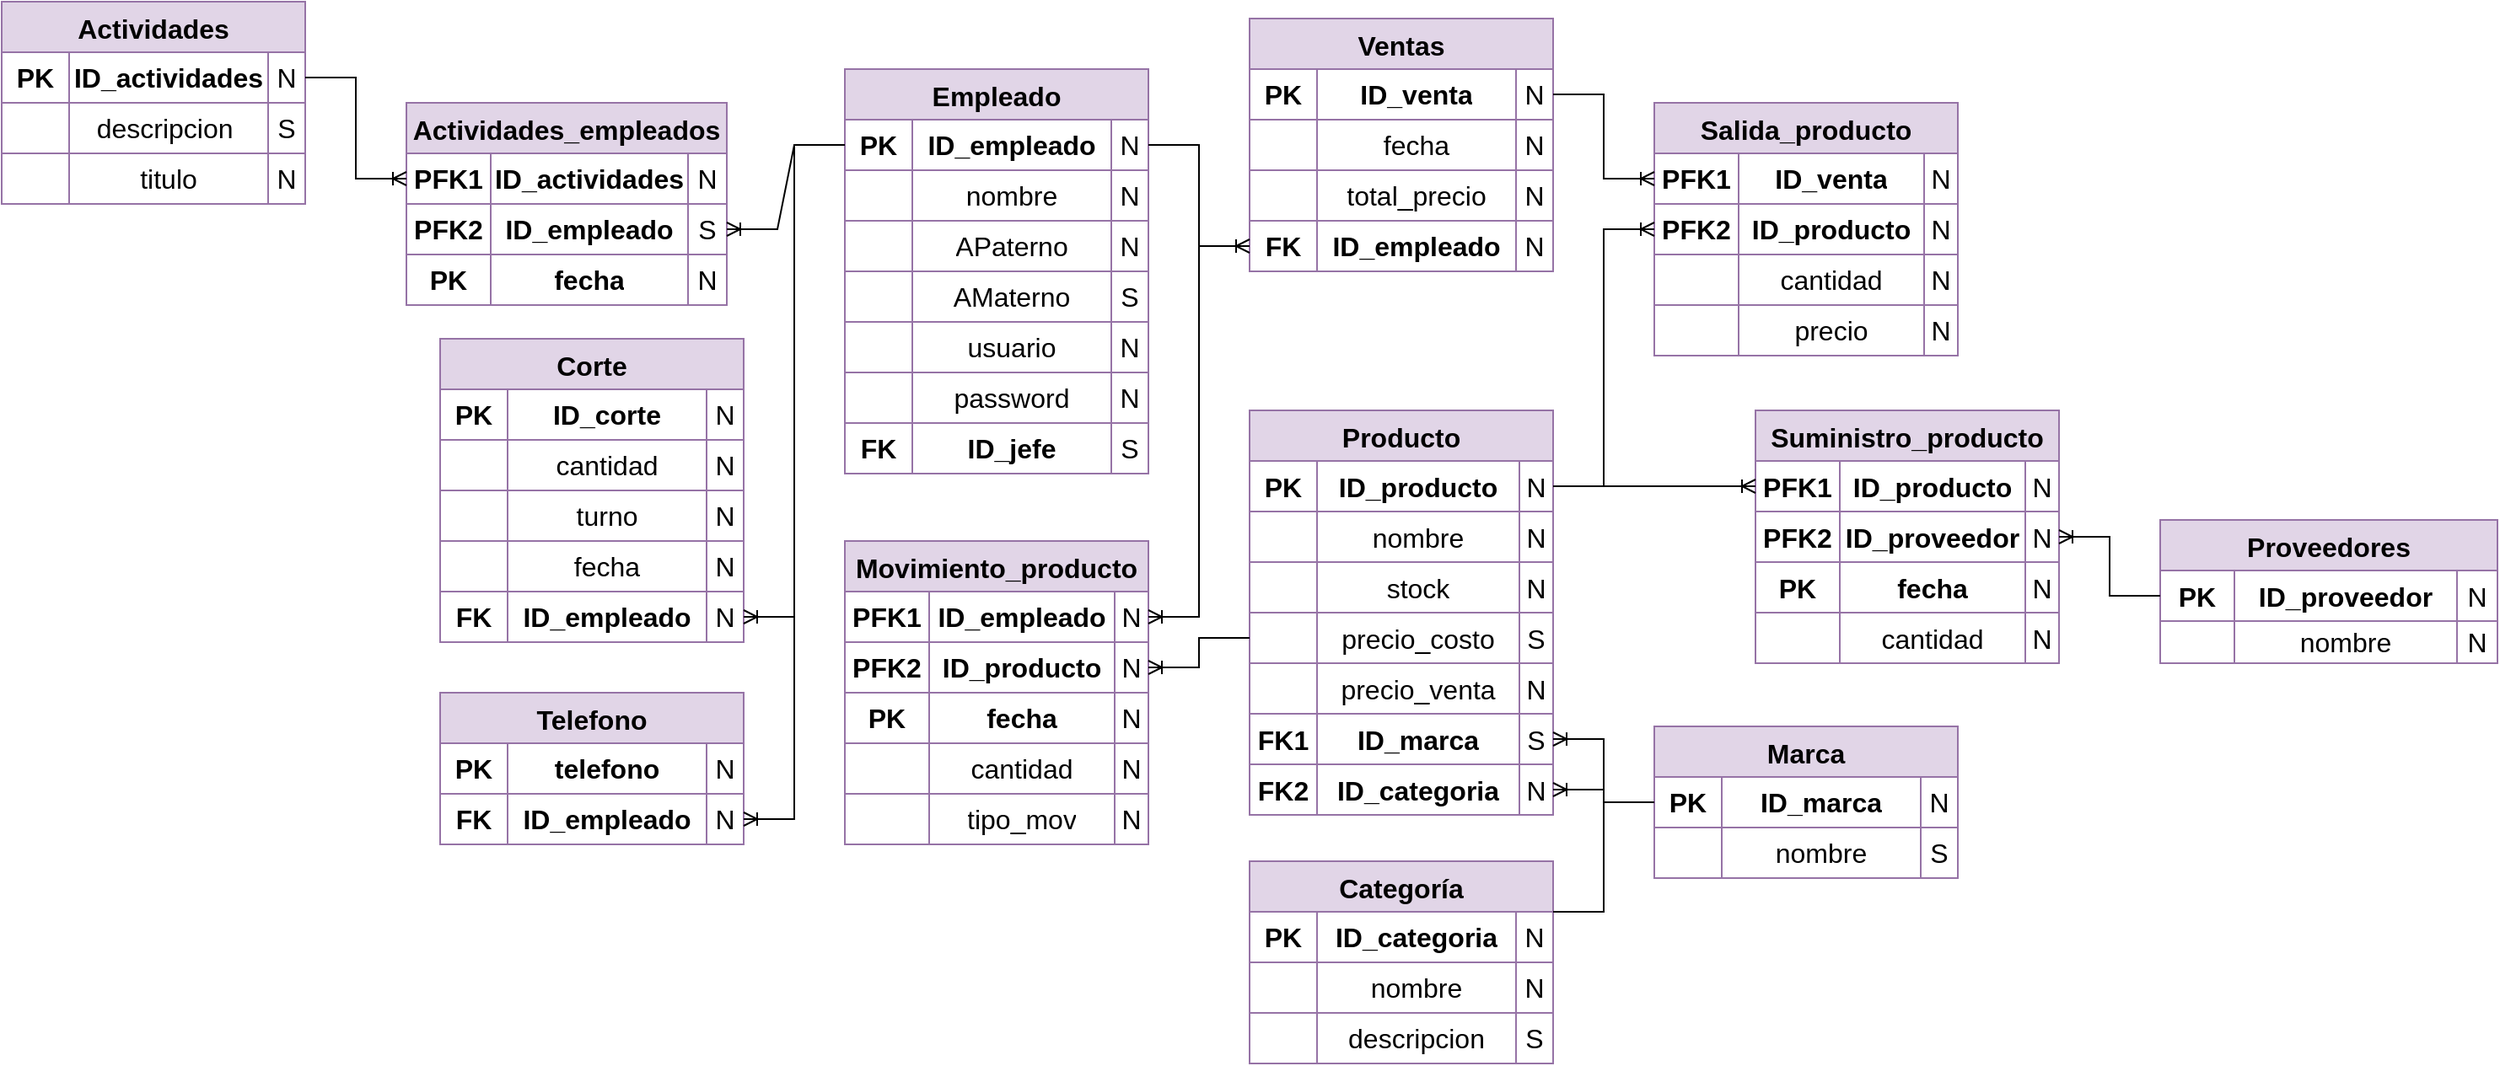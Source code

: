 <mxfile version="21.3.6" type="github">
  <diagram name="Página-1" id="yp4ke8ESpql3IhND16Id">
    <mxGraphModel dx="2176" dy="920" grid="1" gridSize="10" guides="1" tooltips="1" connect="1" arrows="1" fold="1" page="1" pageScale="1" pageWidth="1920" pageHeight="1200" math="0" shadow="0">
      <root>
        <mxCell id="0" />
        <mxCell id="1" parent="0" />
        <mxCell id="V18sKgEAmBVrMTYfaVlr-1" value="Actividades" style="shape=table;startSize=30;container=1;collapsible=0;childLayout=tableLayout;strokeColor=#9673a6;fontSize=16;fontStyle=1;fillColor=#e1d5e7;" vertex="1" parent="1">
          <mxGeometry x="110" y="150" width="180" height="120" as="geometry" />
        </mxCell>
        <mxCell id="V18sKgEAmBVrMTYfaVlr-2" value="" style="shape=tableRow;horizontal=0;startSize=0;swimlaneHead=0;swimlaneBody=0;strokeColor=inherit;top=0;left=0;bottom=0;right=0;collapsible=0;dropTarget=0;fillColor=none;points=[[0,0.5],[1,0.5]];portConstraint=eastwest;fontSize=16;" vertex="1" parent="V18sKgEAmBVrMTYfaVlr-1">
          <mxGeometry y="30" width="180" height="30" as="geometry" />
        </mxCell>
        <mxCell id="V18sKgEAmBVrMTYfaVlr-3" value="PK" style="shape=partialRectangle;html=1;whiteSpace=wrap;connectable=0;strokeColor=inherit;overflow=hidden;fillColor=none;top=0;left=0;bottom=0;right=0;pointerEvents=1;fontSize=16;fontStyle=1" vertex="1" parent="V18sKgEAmBVrMTYfaVlr-2">
          <mxGeometry width="40" height="30" as="geometry">
            <mxRectangle width="40" height="30" as="alternateBounds" />
          </mxGeometry>
        </mxCell>
        <mxCell id="V18sKgEAmBVrMTYfaVlr-4" value="ID_actividades" style="shape=partialRectangle;html=1;whiteSpace=wrap;connectable=0;strokeColor=inherit;overflow=hidden;fillColor=none;top=0;left=0;bottom=0;right=0;pointerEvents=1;fontSize=16;fontStyle=1" vertex="1" parent="V18sKgEAmBVrMTYfaVlr-2">
          <mxGeometry x="40" width="118" height="30" as="geometry">
            <mxRectangle width="118" height="30" as="alternateBounds" />
          </mxGeometry>
        </mxCell>
        <mxCell id="V18sKgEAmBVrMTYfaVlr-5" value="N" style="shape=partialRectangle;html=1;whiteSpace=wrap;connectable=0;strokeColor=inherit;overflow=hidden;fillColor=none;top=0;left=0;bottom=0;right=0;pointerEvents=1;fontSize=16;" vertex="1" parent="V18sKgEAmBVrMTYfaVlr-2">
          <mxGeometry x="158" width="22" height="30" as="geometry">
            <mxRectangle width="22" height="30" as="alternateBounds" />
          </mxGeometry>
        </mxCell>
        <mxCell id="V18sKgEAmBVrMTYfaVlr-6" value="" style="shape=tableRow;horizontal=0;startSize=0;swimlaneHead=0;swimlaneBody=0;strokeColor=inherit;top=0;left=0;bottom=0;right=0;collapsible=0;dropTarget=0;fillColor=none;points=[[0,0.5],[1,0.5]];portConstraint=eastwest;fontSize=16;" vertex="1" parent="V18sKgEAmBVrMTYfaVlr-1">
          <mxGeometry y="60" width="180" height="30" as="geometry" />
        </mxCell>
        <mxCell id="V18sKgEAmBVrMTYfaVlr-7" value="" style="shape=partialRectangle;html=1;whiteSpace=wrap;connectable=0;strokeColor=inherit;overflow=hidden;fillColor=none;top=0;left=0;bottom=0;right=0;pointerEvents=1;fontSize=16;" vertex="1" parent="V18sKgEAmBVrMTYfaVlr-6">
          <mxGeometry width="40" height="30" as="geometry">
            <mxRectangle width="40" height="30" as="alternateBounds" />
          </mxGeometry>
        </mxCell>
        <mxCell id="V18sKgEAmBVrMTYfaVlr-8" value="descripcion&amp;nbsp;" style="shape=partialRectangle;html=1;whiteSpace=wrap;connectable=0;strokeColor=inherit;overflow=hidden;fillColor=none;top=0;left=0;bottom=0;right=0;pointerEvents=1;fontSize=16;" vertex="1" parent="V18sKgEAmBVrMTYfaVlr-6">
          <mxGeometry x="40" width="118" height="30" as="geometry">
            <mxRectangle width="118" height="30" as="alternateBounds" />
          </mxGeometry>
        </mxCell>
        <mxCell id="V18sKgEAmBVrMTYfaVlr-9" value="S" style="shape=partialRectangle;html=1;whiteSpace=wrap;connectable=0;strokeColor=inherit;overflow=hidden;fillColor=none;top=0;left=0;bottom=0;right=0;pointerEvents=1;fontSize=16;" vertex="1" parent="V18sKgEAmBVrMTYfaVlr-6">
          <mxGeometry x="158" width="22" height="30" as="geometry">
            <mxRectangle width="22" height="30" as="alternateBounds" />
          </mxGeometry>
        </mxCell>
        <mxCell id="V18sKgEAmBVrMTYfaVlr-10" value="" style="shape=tableRow;horizontal=0;startSize=0;swimlaneHead=0;swimlaneBody=0;strokeColor=inherit;top=0;left=0;bottom=0;right=0;collapsible=0;dropTarget=0;fillColor=none;points=[[0,0.5],[1,0.5]];portConstraint=eastwest;fontSize=16;" vertex="1" parent="V18sKgEAmBVrMTYfaVlr-1">
          <mxGeometry y="90" width="180" height="30" as="geometry" />
        </mxCell>
        <mxCell id="V18sKgEAmBVrMTYfaVlr-11" value="" style="shape=partialRectangle;html=1;whiteSpace=wrap;connectable=0;strokeColor=inherit;overflow=hidden;fillColor=none;top=0;left=0;bottom=0;right=0;pointerEvents=1;fontSize=16;" vertex="1" parent="V18sKgEAmBVrMTYfaVlr-10">
          <mxGeometry width="40" height="30" as="geometry">
            <mxRectangle width="40" height="30" as="alternateBounds" />
          </mxGeometry>
        </mxCell>
        <mxCell id="V18sKgEAmBVrMTYfaVlr-12" value="titulo" style="shape=partialRectangle;html=1;whiteSpace=wrap;connectable=0;strokeColor=inherit;overflow=hidden;fillColor=none;top=0;left=0;bottom=0;right=0;pointerEvents=1;fontSize=16;" vertex="1" parent="V18sKgEAmBVrMTYfaVlr-10">
          <mxGeometry x="40" width="118" height="30" as="geometry">
            <mxRectangle width="118" height="30" as="alternateBounds" />
          </mxGeometry>
        </mxCell>
        <mxCell id="V18sKgEAmBVrMTYfaVlr-13" value="N" style="shape=partialRectangle;html=1;whiteSpace=wrap;connectable=0;strokeColor=inherit;overflow=hidden;fillColor=none;top=0;left=0;bottom=0;right=0;pointerEvents=1;fontSize=16;" vertex="1" parent="V18sKgEAmBVrMTYfaVlr-10">
          <mxGeometry x="158" width="22" height="30" as="geometry">
            <mxRectangle width="22" height="30" as="alternateBounds" />
          </mxGeometry>
        </mxCell>
        <mxCell id="V18sKgEAmBVrMTYfaVlr-14" value="Corte" style="shape=table;startSize=30;container=1;collapsible=0;childLayout=tableLayout;strokeColor=#9673a6;fontSize=16;fontStyle=1;fillColor=#e1d5e7;" vertex="1" parent="1">
          <mxGeometry x="370" y="350" width="180" height="180" as="geometry" />
        </mxCell>
        <mxCell id="V18sKgEAmBVrMTYfaVlr-15" value="" style="shape=tableRow;horizontal=0;startSize=0;swimlaneHead=0;swimlaneBody=0;strokeColor=inherit;top=0;left=0;bottom=0;right=0;collapsible=0;dropTarget=0;fillColor=none;points=[[0,0.5],[1,0.5]];portConstraint=eastwest;fontSize=16;" vertex="1" parent="V18sKgEAmBVrMTYfaVlr-14">
          <mxGeometry y="30" width="180" height="30" as="geometry" />
        </mxCell>
        <mxCell id="V18sKgEAmBVrMTYfaVlr-16" value="PK" style="shape=partialRectangle;html=1;whiteSpace=wrap;connectable=0;strokeColor=inherit;overflow=hidden;fillColor=none;top=0;left=0;bottom=0;right=0;pointerEvents=1;fontSize=16;fontStyle=1" vertex="1" parent="V18sKgEAmBVrMTYfaVlr-15">
          <mxGeometry width="40" height="30" as="geometry">
            <mxRectangle width="40" height="30" as="alternateBounds" />
          </mxGeometry>
        </mxCell>
        <mxCell id="V18sKgEAmBVrMTYfaVlr-17" value="ID_corte" style="shape=partialRectangle;html=1;whiteSpace=wrap;connectable=0;strokeColor=inherit;overflow=hidden;fillColor=none;top=0;left=0;bottom=0;right=0;pointerEvents=1;fontSize=16;fontStyle=1" vertex="1" parent="V18sKgEAmBVrMTYfaVlr-15">
          <mxGeometry x="40" width="118" height="30" as="geometry">
            <mxRectangle width="118" height="30" as="alternateBounds" />
          </mxGeometry>
        </mxCell>
        <mxCell id="V18sKgEAmBVrMTYfaVlr-18" value="N" style="shape=partialRectangle;html=1;whiteSpace=wrap;connectable=0;strokeColor=inherit;overflow=hidden;fillColor=none;top=0;left=0;bottom=0;right=0;pointerEvents=1;fontSize=16;" vertex="1" parent="V18sKgEAmBVrMTYfaVlr-15">
          <mxGeometry x="158" width="22" height="30" as="geometry">
            <mxRectangle width="22" height="30" as="alternateBounds" />
          </mxGeometry>
        </mxCell>
        <mxCell id="V18sKgEAmBVrMTYfaVlr-19" value="" style="shape=tableRow;horizontal=0;startSize=0;swimlaneHead=0;swimlaneBody=0;strokeColor=inherit;top=0;left=0;bottom=0;right=0;collapsible=0;dropTarget=0;fillColor=none;points=[[0,0.5],[1,0.5]];portConstraint=eastwest;fontSize=16;" vertex="1" parent="V18sKgEAmBVrMTYfaVlr-14">
          <mxGeometry y="60" width="180" height="30" as="geometry" />
        </mxCell>
        <mxCell id="V18sKgEAmBVrMTYfaVlr-20" value="" style="shape=partialRectangle;html=1;whiteSpace=wrap;connectable=0;strokeColor=inherit;overflow=hidden;fillColor=none;top=0;left=0;bottom=0;right=0;pointerEvents=1;fontSize=16;" vertex="1" parent="V18sKgEAmBVrMTYfaVlr-19">
          <mxGeometry width="40" height="30" as="geometry">
            <mxRectangle width="40" height="30" as="alternateBounds" />
          </mxGeometry>
        </mxCell>
        <mxCell id="V18sKgEAmBVrMTYfaVlr-21" value="cantidad" style="shape=partialRectangle;html=1;whiteSpace=wrap;connectable=0;strokeColor=inherit;overflow=hidden;fillColor=none;top=0;left=0;bottom=0;right=0;pointerEvents=1;fontSize=16;" vertex="1" parent="V18sKgEAmBVrMTYfaVlr-19">
          <mxGeometry x="40" width="118" height="30" as="geometry">
            <mxRectangle width="118" height="30" as="alternateBounds" />
          </mxGeometry>
        </mxCell>
        <mxCell id="V18sKgEAmBVrMTYfaVlr-22" value="N" style="shape=partialRectangle;html=1;whiteSpace=wrap;connectable=0;strokeColor=inherit;overflow=hidden;fillColor=none;top=0;left=0;bottom=0;right=0;pointerEvents=1;fontSize=16;" vertex="1" parent="V18sKgEAmBVrMTYfaVlr-19">
          <mxGeometry x="158" width="22" height="30" as="geometry">
            <mxRectangle width="22" height="30" as="alternateBounds" />
          </mxGeometry>
        </mxCell>
        <mxCell id="V18sKgEAmBVrMTYfaVlr-23" value="" style="shape=tableRow;horizontal=0;startSize=0;swimlaneHead=0;swimlaneBody=0;strokeColor=inherit;top=0;left=0;bottom=0;right=0;collapsible=0;dropTarget=0;fillColor=none;points=[[0,0.5],[1,0.5]];portConstraint=eastwest;fontSize=16;" vertex="1" parent="V18sKgEAmBVrMTYfaVlr-14">
          <mxGeometry y="90" width="180" height="30" as="geometry" />
        </mxCell>
        <mxCell id="V18sKgEAmBVrMTYfaVlr-24" value="" style="shape=partialRectangle;html=1;whiteSpace=wrap;connectable=0;strokeColor=inherit;overflow=hidden;fillColor=none;top=0;left=0;bottom=0;right=0;pointerEvents=1;fontSize=16;" vertex="1" parent="V18sKgEAmBVrMTYfaVlr-23">
          <mxGeometry width="40" height="30" as="geometry">
            <mxRectangle width="40" height="30" as="alternateBounds" />
          </mxGeometry>
        </mxCell>
        <mxCell id="V18sKgEAmBVrMTYfaVlr-25" value="turno" style="shape=partialRectangle;html=1;whiteSpace=wrap;connectable=0;strokeColor=inherit;overflow=hidden;fillColor=none;top=0;left=0;bottom=0;right=0;pointerEvents=1;fontSize=16;" vertex="1" parent="V18sKgEAmBVrMTYfaVlr-23">
          <mxGeometry x="40" width="118" height="30" as="geometry">
            <mxRectangle width="118" height="30" as="alternateBounds" />
          </mxGeometry>
        </mxCell>
        <mxCell id="V18sKgEAmBVrMTYfaVlr-26" value="N" style="shape=partialRectangle;html=1;whiteSpace=wrap;connectable=0;strokeColor=inherit;overflow=hidden;fillColor=none;top=0;left=0;bottom=0;right=0;pointerEvents=1;fontSize=16;" vertex="1" parent="V18sKgEAmBVrMTYfaVlr-23">
          <mxGeometry x="158" width="22" height="30" as="geometry">
            <mxRectangle width="22" height="30" as="alternateBounds" />
          </mxGeometry>
        </mxCell>
        <mxCell id="V18sKgEAmBVrMTYfaVlr-27" style="shape=tableRow;horizontal=0;startSize=0;swimlaneHead=0;swimlaneBody=0;strokeColor=inherit;top=0;left=0;bottom=0;right=0;collapsible=0;dropTarget=0;fillColor=none;points=[[0,0.5],[1,0.5]];portConstraint=eastwest;fontSize=16;" vertex="1" parent="V18sKgEAmBVrMTYfaVlr-14">
          <mxGeometry y="120" width="180" height="30" as="geometry" />
        </mxCell>
        <mxCell id="V18sKgEAmBVrMTYfaVlr-28" style="shape=partialRectangle;html=1;whiteSpace=wrap;connectable=0;strokeColor=inherit;overflow=hidden;fillColor=none;top=0;left=0;bottom=0;right=0;pointerEvents=1;fontSize=16;" vertex="1" parent="V18sKgEAmBVrMTYfaVlr-27">
          <mxGeometry width="40" height="30" as="geometry">
            <mxRectangle width="40" height="30" as="alternateBounds" />
          </mxGeometry>
        </mxCell>
        <mxCell id="V18sKgEAmBVrMTYfaVlr-29" value="fecha" style="shape=partialRectangle;html=1;whiteSpace=wrap;connectable=0;strokeColor=inherit;overflow=hidden;fillColor=none;top=0;left=0;bottom=0;right=0;pointerEvents=1;fontSize=16;" vertex="1" parent="V18sKgEAmBVrMTYfaVlr-27">
          <mxGeometry x="40" width="118" height="30" as="geometry">
            <mxRectangle width="118" height="30" as="alternateBounds" />
          </mxGeometry>
        </mxCell>
        <mxCell id="V18sKgEAmBVrMTYfaVlr-30" value="N" style="shape=partialRectangle;html=1;whiteSpace=wrap;connectable=0;strokeColor=inherit;overflow=hidden;fillColor=none;top=0;left=0;bottom=0;right=0;pointerEvents=1;fontSize=16;" vertex="1" parent="V18sKgEAmBVrMTYfaVlr-27">
          <mxGeometry x="158" width="22" height="30" as="geometry">
            <mxRectangle width="22" height="30" as="alternateBounds" />
          </mxGeometry>
        </mxCell>
        <mxCell id="V18sKgEAmBVrMTYfaVlr-31" style="shape=tableRow;horizontal=0;startSize=0;swimlaneHead=0;swimlaneBody=0;strokeColor=inherit;top=0;left=0;bottom=0;right=0;collapsible=0;dropTarget=0;fillColor=none;points=[[0,0.5],[1,0.5]];portConstraint=eastwest;fontSize=16;" vertex="1" parent="V18sKgEAmBVrMTYfaVlr-14">
          <mxGeometry y="150" width="180" height="30" as="geometry" />
        </mxCell>
        <mxCell id="V18sKgEAmBVrMTYfaVlr-32" value="FK" style="shape=partialRectangle;html=1;whiteSpace=wrap;connectable=0;strokeColor=inherit;overflow=hidden;fillColor=none;top=0;left=0;bottom=0;right=0;pointerEvents=1;fontSize=16;fontStyle=1" vertex="1" parent="V18sKgEAmBVrMTYfaVlr-31">
          <mxGeometry width="40" height="30" as="geometry">
            <mxRectangle width="40" height="30" as="alternateBounds" />
          </mxGeometry>
        </mxCell>
        <mxCell id="V18sKgEAmBVrMTYfaVlr-33" value="ID_empleado" style="shape=partialRectangle;html=1;whiteSpace=wrap;connectable=0;strokeColor=inherit;overflow=hidden;fillColor=none;top=0;left=0;bottom=0;right=0;pointerEvents=1;fontSize=16;fontStyle=1" vertex="1" parent="V18sKgEAmBVrMTYfaVlr-31">
          <mxGeometry x="40" width="118" height="30" as="geometry">
            <mxRectangle width="118" height="30" as="alternateBounds" />
          </mxGeometry>
        </mxCell>
        <mxCell id="V18sKgEAmBVrMTYfaVlr-34" value="N" style="shape=partialRectangle;html=1;whiteSpace=wrap;connectable=0;strokeColor=inherit;overflow=hidden;fillColor=none;top=0;left=0;bottom=0;right=0;pointerEvents=1;fontSize=16;" vertex="1" parent="V18sKgEAmBVrMTYfaVlr-31">
          <mxGeometry x="158" width="22" height="30" as="geometry">
            <mxRectangle width="22" height="30" as="alternateBounds" />
          </mxGeometry>
        </mxCell>
        <mxCell id="V18sKgEAmBVrMTYfaVlr-35" value="Empleado" style="shape=table;startSize=30;container=1;collapsible=0;childLayout=tableLayout;strokeColor=#9673a6;fontSize=16;fontStyle=1;fillColor=#e1d5e7;" vertex="1" parent="1">
          <mxGeometry x="610" y="190" width="180" height="240" as="geometry" />
        </mxCell>
        <mxCell id="V18sKgEAmBVrMTYfaVlr-36" value="" style="shape=tableRow;horizontal=0;startSize=0;swimlaneHead=0;swimlaneBody=0;strokeColor=inherit;top=0;left=0;bottom=0;right=0;collapsible=0;dropTarget=0;fillColor=none;points=[[0,0.5],[1,0.5]];portConstraint=eastwest;fontSize=16;" vertex="1" parent="V18sKgEAmBVrMTYfaVlr-35">
          <mxGeometry y="30" width="180" height="30" as="geometry" />
        </mxCell>
        <mxCell id="V18sKgEAmBVrMTYfaVlr-37" value="PK" style="shape=partialRectangle;html=1;whiteSpace=wrap;connectable=0;strokeColor=inherit;overflow=hidden;fillColor=none;top=0;left=0;bottom=0;right=0;pointerEvents=1;fontSize=16;fontStyle=1" vertex="1" parent="V18sKgEAmBVrMTYfaVlr-36">
          <mxGeometry width="40" height="30" as="geometry">
            <mxRectangle width="40" height="30" as="alternateBounds" />
          </mxGeometry>
        </mxCell>
        <mxCell id="V18sKgEAmBVrMTYfaVlr-38" value="ID_empleado" style="shape=partialRectangle;html=1;whiteSpace=wrap;connectable=0;strokeColor=inherit;overflow=hidden;fillColor=none;top=0;left=0;bottom=0;right=0;pointerEvents=1;fontSize=16;fontStyle=1" vertex="1" parent="V18sKgEAmBVrMTYfaVlr-36">
          <mxGeometry x="40" width="118" height="30" as="geometry">
            <mxRectangle width="118" height="30" as="alternateBounds" />
          </mxGeometry>
        </mxCell>
        <mxCell id="V18sKgEAmBVrMTYfaVlr-39" value="N" style="shape=partialRectangle;html=1;whiteSpace=wrap;connectable=0;strokeColor=inherit;overflow=hidden;fillColor=none;top=0;left=0;bottom=0;right=0;pointerEvents=1;fontSize=16;" vertex="1" parent="V18sKgEAmBVrMTYfaVlr-36">
          <mxGeometry x="158" width="22" height="30" as="geometry">
            <mxRectangle width="22" height="30" as="alternateBounds" />
          </mxGeometry>
        </mxCell>
        <mxCell id="V18sKgEAmBVrMTYfaVlr-40" value="" style="shape=tableRow;horizontal=0;startSize=0;swimlaneHead=0;swimlaneBody=0;strokeColor=inherit;top=0;left=0;bottom=0;right=0;collapsible=0;dropTarget=0;fillColor=none;points=[[0,0.5],[1,0.5]];portConstraint=eastwest;fontSize=16;" vertex="1" parent="V18sKgEAmBVrMTYfaVlr-35">
          <mxGeometry y="60" width="180" height="30" as="geometry" />
        </mxCell>
        <mxCell id="V18sKgEAmBVrMTYfaVlr-41" value="" style="shape=partialRectangle;html=1;whiteSpace=wrap;connectable=0;strokeColor=inherit;overflow=hidden;fillColor=none;top=0;left=0;bottom=0;right=0;pointerEvents=1;fontSize=16;" vertex="1" parent="V18sKgEAmBVrMTYfaVlr-40">
          <mxGeometry width="40" height="30" as="geometry">
            <mxRectangle width="40" height="30" as="alternateBounds" />
          </mxGeometry>
        </mxCell>
        <mxCell id="V18sKgEAmBVrMTYfaVlr-42" value="nombre" style="shape=partialRectangle;html=1;whiteSpace=wrap;connectable=0;strokeColor=inherit;overflow=hidden;fillColor=none;top=0;left=0;bottom=0;right=0;pointerEvents=1;fontSize=16;" vertex="1" parent="V18sKgEAmBVrMTYfaVlr-40">
          <mxGeometry x="40" width="118" height="30" as="geometry">
            <mxRectangle width="118" height="30" as="alternateBounds" />
          </mxGeometry>
        </mxCell>
        <mxCell id="V18sKgEAmBVrMTYfaVlr-43" value="N" style="shape=partialRectangle;html=1;whiteSpace=wrap;connectable=0;strokeColor=inherit;overflow=hidden;fillColor=none;top=0;left=0;bottom=0;right=0;pointerEvents=1;fontSize=16;" vertex="1" parent="V18sKgEAmBVrMTYfaVlr-40">
          <mxGeometry x="158" width="22" height="30" as="geometry">
            <mxRectangle width="22" height="30" as="alternateBounds" />
          </mxGeometry>
        </mxCell>
        <mxCell id="V18sKgEAmBVrMTYfaVlr-44" value="" style="shape=tableRow;horizontal=0;startSize=0;swimlaneHead=0;swimlaneBody=0;strokeColor=inherit;top=0;left=0;bottom=0;right=0;collapsible=0;dropTarget=0;fillColor=none;points=[[0,0.5],[1,0.5]];portConstraint=eastwest;fontSize=16;" vertex="1" parent="V18sKgEAmBVrMTYfaVlr-35">
          <mxGeometry y="90" width="180" height="30" as="geometry" />
        </mxCell>
        <mxCell id="V18sKgEAmBVrMTYfaVlr-45" value="" style="shape=partialRectangle;html=1;whiteSpace=wrap;connectable=0;strokeColor=inherit;overflow=hidden;fillColor=none;top=0;left=0;bottom=0;right=0;pointerEvents=1;fontSize=16;" vertex="1" parent="V18sKgEAmBVrMTYfaVlr-44">
          <mxGeometry width="40" height="30" as="geometry">
            <mxRectangle width="40" height="30" as="alternateBounds" />
          </mxGeometry>
        </mxCell>
        <mxCell id="V18sKgEAmBVrMTYfaVlr-46" value="APaterno" style="shape=partialRectangle;html=1;whiteSpace=wrap;connectable=0;strokeColor=inherit;overflow=hidden;fillColor=none;top=0;left=0;bottom=0;right=0;pointerEvents=1;fontSize=16;" vertex="1" parent="V18sKgEAmBVrMTYfaVlr-44">
          <mxGeometry x="40" width="118" height="30" as="geometry">
            <mxRectangle width="118" height="30" as="alternateBounds" />
          </mxGeometry>
        </mxCell>
        <mxCell id="V18sKgEAmBVrMTYfaVlr-47" value="N" style="shape=partialRectangle;html=1;whiteSpace=wrap;connectable=0;strokeColor=inherit;overflow=hidden;fillColor=none;top=0;left=0;bottom=0;right=0;pointerEvents=1;fontSize=16;" vertex="1" parent="V18sKgEAmBVrMTYfaVlr-44">
          <mxGeometry x="158" width="22" height="30" as="geometry">
            <mxRectangle width="22" height="30" as="alternateBounds" />
          </mxGeometry>
        </mxCell>
        <mxCell id="V18sKgEAmBVrMTYfaVlr-48" style="shape=tableRow;horizontal=0;startSize=0;swimlaneHead=0;swimlaneBody=0;strokeColor=inherit;top=0;left=0;bottom=0;right=0;collapsible=0;dropTarget=0;fillColor=none;points=[[0,0.5],[1,0.5]];portConstraint=eastwest;fontSize=16;" vertex="1" parent="V18sKgEAmBVrMTYfaVlr-35">
          <mxGeometry y="120" width="180" height="30" as="geometry" />
        </mxCell>
        <mxCell id="V18sKgEAmBVrMTYfaVlr-49" style="shape=partialRectangle;html=1;whiteSpace=wrap;connectable=0;strokeColor=inherit;overflow=hidden;fillColor=none;top=0;left=0;bottom=0;right=0;pointerEvents=1;fontSize=16;" vertex="1" parent="V18sKgEAmBVrMTYfaVlr-48">
          <mxGeometry width="40" height="30" as="geometry">
            <mxRectangle width="40" height="30" as="alternateBounds" />
          </mxGeometry>
        </mxCell>
        <mxCell id="V18sKgEAmBVrMTYfaVlr-50" value="AMaterno" style="shape=partialRectangle;html=1;whiteSpace=wrap;connectable=0;strokeColor=inherit;overflow=hidden;fillColor=none;top=0;left=0;bottom=0;right=0;pointerEvents=1;fontSize=16;" vertex="1" parent="V18sKgEAmBVrMTYfaVlr-48">
          <mxGeometry x="40" width="118" height="30" as="geometry">
            <mxRectangle width="118" height="30" as="alternateBounds" />
          </mxGeometry>
        </mxCell>
        <mxCell id="V18sKgEAmBVrMTYfaVlr-51" value="S" style="shape=partialRectangle;html=1;whiteSpace=wrap;connectable=0;strokeColor=inherit;overflow=hidden;fillColor=none;top=0;left=0;bottom=0;right=0;pointerEvents=1;fontSize=16;" vertex="1" parent="V18sKgEAmBVrMTYfaVlr-48">
          <mxGeometry x="158" width="22" height="30" as="geometry">
            <mxRectangle width="22" height="30" as="alternateBounds" />
          </mxGeometry>
        </mxCell>
        <mxCell id="V18sKgEAmBVrMTYfaVlr-52" style="shape=tableRow;horizontal=0;startSize=0;swimlaneHead=0;swimlaneBody=0;strokeColor=inherit;top=0;left=0;bottom=0;right=0;collapsible=0;dropTarget=0;fillColor=none;points=[[0,0.5],[1,0.5]];portConstraint=eastwest;fontSize=16;" vertex="1" parent="V18sKgEAmBVrMTYfaVlr-35">
          <mxGeometry y="150" width="180" height="30" as="geometry" />
        </mxCell>
        <mxCell id="V18sKgEAmBVrMTYfaVlr-53" style="shape=partialRectangle;html=1;whiteSpace=wrap;connectable=0;strokeColor=inherit;overflow=hidden;fillColor=none;top=0;left=0;bottom=0;right=0;pointerEvents=1;fontSize=16;" vertex="1" parent="V18sKgEAmBVrMTYfaVlr-52">
          <mxGeometry width="40" height="30" as="geometry">
            <mxRectangle width="40" height="30" as="alternateBounds" />
          </mxGeometry>
        </mxCell>
        <mxCell id="V18sKgEAmBVrMTYfaVlr-54" value="usuario" style="shape=partialRectangle;html=1;whiteSpace=wrap;connectable=0;strokeColor=inherit;overflow=hidden;fillColor=none;top=0;left=0;bottom=0;right=0;pointerEvents=1;fontSize=16;" vertex="1" parent="V18sKgEAmBVrMTYfaVlr-52">
          <mxGeometry x="40" width="118" height="30" as="geometry">
            <mxRectangle width="118" height="30" as="alternateBounds" />
          </mxGeometry>
        </mxCell>
        <mxCell id="V18sKgEAmBVrMTYfaVlr-55" value="N" style="shape=partialRectangle;html=1;whiteSpace=wrap;connectable=0;strokeColor=inherit;overflow=hidden;fillColor=none;top=0;left=0;bottom=0;right=0;pointerEvents=1;fontSize=16;" vertex="1" parent="V18sKgEAmBVrMTYfaVlr-52">
          <mxGeometry x="158" width="22" height="30" as="geometry">
            <mxRectangle width="22" height="30" as="alternateBounds" />
          </mxGeometry>
        </mxCell>
        <mxCell id="V18sKgEAmBVrMTYfaVlr-56" style="shape=tableRow;horizontal=0;startSize=0;swimlaneHead=0;swimlaneBody=0;strokeColor=inherit;top=0;left=0;bottom=0;right=0;collapsible=0;dropTarget=0;fillColor=none;points=[[0,0.5],[1,0.5]];portConstraint=eastwest;fontSize=16;" vertex="1" parent="V18sKgEAmBVrMTYfaVlr-35">
          <mxGeometry y="180" width="180" height="30" as="geometry" />
        </mxCell>
        <mxCell id="V18sKgEAmBVrMTYfaVlr-57" style="shape=partialRectangle;html=1;whiteSpace=wrap;connectable=0;strokeColor=inherit;overflow=hidden;fillColor=none;top=0;left=0;bottom=0;right=0;pointerEvents=1;fontSize=16;" vertex="1" parent="V18sKgEAmBVrMTYfaVlr-56">
          <mxGeometry width="40" height="30" as="geometry">
            <mxRectangle width="40" height="30" as="alternateBounds" />
          </mxGeometry>
        </mxCell>
        <mxCell id="V18sKgEAmBVrMTYfaVlr-58" value="password" style="shape=partialRectangle;html=1;whiteSpace=wrap;connectable=0;strokeColor=inherit;overflow=hidden;fillColor=none;top=0;left=0;bottom=0;right=0;pointerEvents=1;fontSize=16;" vertex="1" parent="V18sKgEAmBVrMTYfaVlr-56">
          <mxGeometry x="40" width="118" height="30" as="geometry">
            <mxRectangle width="118" height="30" as="alternateBounds" />
          </mxGeometry>
        </mxCell>
        <mxCell id="V18sKgEAmBVrMTYfaVlr-59" value="N" style="shape=partialRectangle;html=1;whiteSpace=wrap;connectable=0;strokeColor=inherit;overflow=hidden;fillColor=none;top=0;left=0;bottom=0;right=0;pointerEvents=1;fontSize=16;" vertex="1" parent="V18sKgEAmBVrMTYfaVlr-56">
          <mxGeometry x="158" width="22" height="30" as="geometry">
            <mxRectangle width="22" height="30" as="alternateBounds" />
          </mxGeometry>
        </mxCell>
        <mxCell id="V18sKgEAmBVrMTYfaVlr-60" style="shape=tableRow;horizontal=0;startSize=0;swimlaneHead=0;swimlaneBody=0;strokeColor=inherit;top=0;left=0;bottom=0;right=0;collapsible=0;dropTarget=0;fillColor=none;points=[[0,0.5],[1,0.5]];portConstraint=eastwest;fontSize=16;" vertex="1" parent="V18sKgEAmBVrMTYfaVlr-35">
          <mxGeometry y="210" width="180" height="30" as="geometry" />
        </mxCell>
        <mxCell id="V18sKgEAmBVrMTYfaVlr-61" value="FK" style="shape=partialRectangle;html=1;whiteSpace=wrap;connectable=0;strokeColor=inherit;overflow=hidden;fillColor=none;top=0;left=0;bottom=0;right=0;pointerEvents=1;fontSize=16;fontStyle=1" vertex="1" parent="V18sKgEAmBVrMTYfaVlr-60">
          <mxGeometry width="40" height="30" as="geometry">
            <mxRectangle width="40" height="30" as="alternateBounds" />
          </mxGeometry>
        </mxCell>
        <mxCell id="V18sKgEAmBVrMTYfaVlr-62" value="ID_jefe" style="shape=partialRectangle;html=1;whiteSpace=wrap;connectable=0;strokeColor=inherit;overflow=hidden;fillColor=none;top=0;left=0;bottom=0;right=0;pointerEvents=1;fontSize=16;fontStyle=1" vertex="1" parent="V18sKgEAmBVrMTYfaVlr-60">
          <mxGeometry x="40" width="118" height="30" as="geometry">
            <mxRectangle width="118" height="30" as="alternateBounds" />
          </mxGeometry>
        </mxCell>
        <mxCell id="V18sKgEAmBVrMTYfaVlr-63" value="S" style="shape=partialRectangle;html=1;whiteSpace=wrap;connectable=0;strokeColor=inherit;overflow=hidden;fillColor=none;top=0;left=0;bottom=0;right=0;pointerEvents=1;fontSize=16;" vertex="1" parent="V18sKgEAmBVrMTYfaVlr-60">
          <mxGeometry x="158" width="22" height="30" as="geometry">
            <mxRectangle width="22" height="30" as="alternateBounds" />
          </mxGeometry>
        </mxCell>
        <mxCell id="V18sKgEAmBVrMTYfaVlr-64" value="Telefono" style="shape=table;startSize=30;container=1;collapsible=0;childLayout=tableLayout;strokeColor=#9673a6;fontSize=16;fontStyle=1;fillColor=#e1d5e7;" vertex="1" parent="1">
          <mxGeometry x="370" y="560" width="180" height="90" as="geometry" />
        </mxCell>
        <mxCell id="V18sKgEAmBVrMTYfaVlr-65" value="" style="shape=tableRow;horizontal=0;startSize=0;swimlaneHead=0;swimlaneBody=0;strokeColor=inherit;top=0;left=0;bottom=0;right=0;collapsible=0;dropTarget=0;fillColor=none;points=[[0,0.5],[1,0.5]];portConstraint=eastwest;fontSize=16;" vertex="1" parent="V18sKgEAmBVrMTYfaVlr-64">
          <mxGeometry y="30" width="180" height="30" as="geometry" />
        </mxCell>
        <mxCell id="V18sKgEAmBVrMTYfaVlr-66" value="PK" style="shape=partialRectangle;html=1;whiteSpace=wrap;connectable=0;strokeColor=inherit;overflow=hidden;fillColor=none;top=0;left=0;bottom=0;right=0;pointerEvents=1;fontSize=16;fontStyle=1" vertex="1" parent="V18sKgEAmBVrMTYfaVlr-65">
          <mxGeometry width="40" height="30" as="geometry">
            <mxRectangle width="40" height="30" as="alternateBounds" />
          </mxGeometry>
        </mxCell>
        <mxCell id="V18sKgEAmBVrMTYfaVlr-67" value="telefono" style="shape=partialRectangle;html=1;whiteSpace=wrap;connectable=0;strokeColor=inherit;overflow=hidden;fillColor=none;top=0;left=0;bottom=0;right=0;pointerEvents=1;fontSize=16;fontStyle=1" vertex="1" parent="V18sKgEAmBVrMTYfaVlr-65">
          <mxGeometry x="40" width="118" height="30" as="geometry">
            <mxRectangle width="118" height="30" as="alternateBounds" />
          </mxGeometry>
        </mxCell>
        <mxCell id="V18sKgEAmBVrMTYfaVlr-68" value="N" style="shape=partialRectangle;html=1;whiteSpace=wrap;connectable=0;strokeColor=inherit;overflow=hidden;fillColor=none;top=0;left=0;bottom=0;right=0;pointerEvents=1;fontSize=16;" vertex="1" parent="V18sKgEAmBVrMTYfaVlr-65">
          <mxGeometry x="158" width="22" height="30" as="geometry">
            <mxRectangle width="22" height="30" as="alternateBounds" />
          </mxGeometry>
        </mxCell>
        <mxCell id="V18sKgEAmBVrMTYfaVlr-69" style="shape=tableRow;horizontal=0;startSize=0;swimlaneHead=0;swimlaneBody=0;strokeColor=inherit;top=0;left=0;bottom=0;right=0;collapsible=0;dropTarget=0;fillColor=none;points=[[0,0.5],[1,0.5]];portConstraint=eastwest;fontSize=16;" vertex="1" parent="V18sKgEAmBVrMTYfaVlr-64">
          <mxGeometry y="60" width="180" height="30" as="geometry" />
        </mxCell>
        <mxCell id="V18sKgEAmBVrMTYfaVlr-70" value="FK" style="shape=partialRectangle;html=1;whiteSpace=wrap;connectable=0;strokeColor=inherit;overflow=hidden;fillColor=none;top=0;left=0;bottom=0;right=0;pointerEvents=1;fontSize=16;fontStyle=1" vertex="1" parent="V18sKgEAmBVrMTYfaVlr-69">
          <mxGeometry width="40" height="30" as="geometry">
            <mxRectangle width="40" height="30" as="alternateBounds" />
          </mxGeometry>
        </mxCell>
        <mxCell id="V18sKgEAmBVrMTYfaVlr-71" value="ID_empleado" style="shape=partialRectangle;html=1;whiteSpace=wrap;connectable=0;strokeColor=inherit;overflow=hidden;fillColor=none;top=0;left=0;bottom=0;right=0;pointerEvents=1;fontSize=16;fontStyle=1" vertex="1" parent="V18sKgEAmBVrMTYfaVlr-69">
          <mxGeometry x="40" width="118" height="30" as="geometry">
            <mxRectangle width="118" height="30" as="alternateBounds" />
          </mxGeometry>
        </mxCell>
        <mxCell id="V18sKgEAmBVrMTYfaVlr-72" value="N" style="shape=partialRectangle;html=1;whiteSpace=wrap;connectable=0;strokeColor=inherit;overflow=hidden;fillColor=none;top=0;left=0;bottom=0;right=0;pointerEvents=1;fontSize=16;" vertex="1" parent="V18sKgEAmBVrMTYfaVlr-69">
          <mxGeometry x="158" width="22" height="30" as="geometry">
            <mxRectangle width="22" height="30" as="alternateBounds" />
          </mxGeometry>
        </mxCell>
        <mxCell id="V18sKgEAmBVrMTYfaVlr-73" value="Ventas" style="shape=table;startSize=30;container=1;collapsible=0;childLayout=tableLayout;strokeColor=#9673a6;fontSize=16;fontStyle=1;fillColor=#e1d5e7;" vertex="1" parent="1">
          <mxGeometry x="850" y="160" width="180" height="150" as="geometry" />
        </mxCell>
        <mxCell id="V18sKgEAmBVrMTYfaVlr-74" value="" style="shape=tableRow;horizontal=0;startSize=0;swimlaneHead=0;swimlaneBody=0;strokeColor=inherit;top=0;left=0;bottom=0;right=0;collapsible=0;dropTarget=0;fillColor=none;points=[[0,0.5],[1,0.5]];portConstraint=eastwest;fontSize=16;" vertex="1" parent="V18sKgEAmBVrMTYfaVlr-73">
          <mxGeometry y="30" width="180" height="30" as="geometry" />
        </mxCell>
        <mxCell id="V18sKgEAmBVrMTYfaVlr-75" value="PK" style="shape=partialRectangle;html=1;whiteSpace=wrap;connectable=0;strokeColor=inherit;overflow=hidden;fillColor=none;top=0;left=0;bottom=0;right=0;pointerEvents=1;fontSize=16;fontStyle=1" vertex="1" parent="V18sKgEAmBVrMTYfaVlr-74">
          <mxGeometry width="40" height="30" as="geometry">
            <mxRectangle width="40" height="30" as="alternateBounds" />
          </mxGeometry>
        </mxCell>
        <mxCell id="V18sKgEAmBVrMTYfaVlr-76" value="ID_venta" style="shape=partialRectangle;html=1;whiteSpace=wrap;connectable=0;strokeColor=inherit;overflow=hidden;fillColor=none;top=0;left=0;bottom=0;right=0;pointerEvents=1;fontSize=16;fontStyle=1" vertex="1" parent="V18sKgEAmBVrMTYfaVlr-74">
          <mxGeometry x="40" width="118" height="30" as="geometry">
            <mxRectangle width="118" height="30" as="alternateBounds" />
          </mxGeometry>
        </mxCell>
        <mxCell id="V18sKgEAmBVrMTYfaVlr-77" value="N" style="shape=partialRectangle;html=1;whiteSpace=wrap;connectable=0;strokeColor=inherit;overflow=hidden;fillColor=none;top=0;left=0;bottom=0;right=0;pointerEvents=1;fontSize=16;" vertex="1" parent="V18sKgEAmBVrMTYfaVlr-74">
          <mxGeometry x="158" width="22" height="30" as="geometry">
            <mxRectangle width="22" height="30" as="alternateBounds" />
          </mxGeometry>
        </mxCell>
        <mxCell id="V18sKgEAmBVrMTYfaVlr-78" value="" style="shape=tableRow;horizontal=0;startSize=0;swimlaneHead=0;swimlaneBody=0;strokeColor=inherit;top=0;left=0;bottom=0;right=0;collapsible=0;dropTarget=0;fillColor=none;points=[[0,0.5],[1,0.5]];portConstraint=eastwest;fontSize=16;" vertex="1" parent="V18sKgEAmBVrMTYfaVlr-73">
          <mxGeometry y="60" width="180" height="30" as="geometry" />
        </mxCell>
        <mxCell id="V18sKgEAmBVrMTYfaVlr-79" value="" style="shape=partialRectangle;html=1;whiteSpace=wrap;connectable=0;strokeColor=inherit;overflow=hidden;fillColor=none;top=0;left=0;bottom=0;right=0;pointerEvents=1;fontSize=16;" vertex="1" parent="V18sKgEAmBVrMTYfaVlr-78">
          <mxGeometry width="40" height="30" as="geometry">
            <mxRectangle width="40" height="30" as="alternateBounds" />
          </mxGeometry>
        </mxCell>
        <mxCell id="V18sKgEAmBVrMTYfaVlr-80" value="fecha" style="shape=partialRectangle;html=1;whiteSpace=wrap;connectable=0;strokeColor=inherit;overflow=hidden;fillColor=none;top=0;left=0;bottom=0;right=0;pointerEvents=1;fontSize=16;" vertex="1" parent="V18sKgEAmBVrMTYfaVlr-78">
          <mxGeometry x="40" width="118" height="30" as="geometry">
            <mxRectangle width="118" height="30" as="alternateBounds" />
          </mxGeometry>
        </mxCell>
        <mxCell id="V18sKgEAmBVrMTYfaVlr-81" value="N" style="shape=partialRectangle;html=1;whiteSpace=wrap;connectable=0;strokeColor=inherit;overflow=hidden;fillColor=none;top=0;left=0;bottom=0;right=0;pointerEvents=1;fontSize=16;" vertex="1" parent="V18sKgEAmBVrMTYfaVlr-78">
          <mxGeometry x="158" width="22" height="30" as="geometry">
            <mxRectangle width="22" height="30" as="alternateBounds" />
          </mxGeometry>
        </mxCell>
        <mxCell id="V18sKgEAmBVrMTYfaVlr-82" value="" style="shape=tableRow;horizontal=0;startSize=0;swimlaneHead=0;swimlaneBody=0;strokeColor=inherit;top=0;left=0;bottom=0;right=0;collapsible=0;dropTarget=0;fillColor=none;points=[[0,0.5],[1,0.5]];portConstraint=eastwest;fontSize=16;" vertex="1" parent="V18sKgEAmBVrMTYfaVlr-73">
          <mxGeometry y="90" width="180" height="30" as="geometry" />
        </mxCell>
        <mxCell id="V18sKgEAmBVrMTYfaVlr-83" value="" style="shape=partialRectangle;html=1;whiteSpace=wrap;connectable=0;strokeColor=inherit;overflow=hidden;fillColor=none;top=0;left=0;bottom=0;right=0;pointerEvents=1;fontSize=16;" vertex="1" parent="V18sKgEAmBVrMTYfaVlr-82">
          <mxGeometry width="40" height="30" as="geometry">
            <mxRectangle width="40" height="30" as="alternateBounds" />
          </mxGeometry>
        </mxCell>
        <mxCell id="V18sKgEAmBVrMTYfaVlr-84" value="total_precio" style="shape=partialRectangle;html=1;whiteSpace=wrap;connectable=0;strokeColor=inherit;overflow=hidden;fillColor=none;top=0;left=0;bottom=0;right=0;pointerEvents=1;fontSize=16;" vertex="1" parent="V18sKgEAmBVrMTYfaVlr-82">
          <mxGeometry x="40" width="118" height="30" as="geometry">
            <mxRectangle width="118" height="30" as="alternateBounds" />
          </mxGeometry>
        </mxCell>
        <mxCell id="V18sKgEAmBVrMTYfaVlr-85" value="N" style="shape=partialRectangle;html=1;whiteSpace=wrap;connectable=0;strokeColor=inherit;overflow=hidden;fillColor=none;top=0;left=0;bottom=0;right=0;pointerEvents=1;fontSize=16;" vertex="1" parent="V18sKgEAmBVrMTYfaVlr-82">
          <mxGeometry x="158" width="22" height="30" as="geometry">
            <mxRectangle width="22" height="30" as="alternateBounds" />
          </mxGeometry>
        </mxCell>
        <mxCell id="V18sKgEAmBVrMTYfaVlr-86" style="shape=tableRow;horizontal=0;startSize=0;swimlaneHead=0;swimlaneBody=0;strokeColor=inherit;top=0;left=0;bottom=0;right=0;collapsible=0;dropTarget=0;fillColor=none;points=[[0,0.5],[1,0.5]];portConstraint=eastwest;fontSize=16;" vertex="1" parent="V18sKgEAmBVrMTYfaVlr-73">
          <mxGeometry y="120" width="180" height="30" as="geometry" />
        </mxCell>
        <mxCell id="V18sKgEAmBVrMTYfaVlr-87" value="FK" style="shape=partialRectangle;html=1;whiteSpace=wrap;connectable=0;strokeColor=inherit;overflow=hidden;fillColor=none;top=0;left=0;bottom=0;right=0;pointerEvents=1;fontSize=16;fontStyle=1" vertex="1" parent="V18sKgEAmBVrMTYfaVlr-86">
          <mxGeometry width="40" height="30" as="geometry">
            <mxRectangle width="40" height="30" as="alternateBounds" />
          </mxGeometry>
        </mxCell>
        <mxCell id="V18sKgEAmBVrMTYfaVlr-88" value="ID_empleado" style="shape=partialRectangle;html=1;whiteSpace=wrap;connectable=0;strokeColor=inherit;overflow=hidden;fillColor=none;top=0;left=0;bottom=0;right=0;pointerEvents=1;fontSize=16;fontStyle=1" vertex="1" parent="V18sKgEAmBVrMTYfaVlr-86">
          <mxGeometry x="40" width="118" height="30" as="geometry">
            <mxRectangle width="118" height="30" as="alternateBounds" />
          </mxGeometry>
        </mxCell>
        <mxCell id="V18sKgEAmBVrMTYfaVlr-89" value="N" style="shape=partialRectangle;html=1;whiteSpace=wrap;connectable=0;strokeColor=inherit;overflow=hidden;fillColor=none;top=0;left=0;bottom=0;right=0;pointerEvents=1;fontSize=16;" vertex="1" parent="V18sKgEAmBVrMTYfaVlr-86">
          <mxGeometry x="158" width="22" height="30" as="geometry">
            <mxRectangle width="22" height="30" as="alternateBounds" />
          </mxGeometry>
        </mxCell>
        <mxCell id="V18sKgEAmBVrMTYfaVlr-90" value="Producto" style="shape=table;startSize=30;container=1;collapsible=0;childLayout=tableLayout;strokeColor=#9673a6;fontSize=16;fontStyle=1;fillColor=#e1d5e7;" vertex="1" parent="1">
          <mxGeometry x="850" y="392.5" width="180" height="240" as="geometry" />
        </mxCell>
        <mxCell id="V18sKgEAmBVrMTYfaVlr-91" value="" style="shape=tableRow;horizontal=0;startSize=0;swimlaneHead=0;swimlaneBody=0;strokeColor=inherit;top=0;left=0;bottom=0;right=0;collapsible=0;dropTarget=0;fillColor=none;points=[[0,0.5],[1,0.5]];portConstraint=eastwest;fontSize=16;" vertex="1" parent="V18sKgEAmBVrMTYfaVlr-90">
          <mxGeometry y="30" width="180" height="30" as="geometry" />
        </mxCell>
        <mxCell id="V18sKgEAmBVrMTYfaVlr-92" value="PK" style="shape=partialRectangle;html=1;whiteSpace=wrap;connectable=0;strokeColor=inherit;overflow=hidden;fillColor=none;top=0;left=0;bottom=0;right=0;pointerEvents=1;fontSize=16;fontStyle=1" vertex="1" parent="V18sKgEAmBVrMTYfaVlr-91">
          <mxGeometry width="40" height="30" as="geometry">
            <mxRectangle width="40" height="30" as="alternateBounds" />
          </mxGeometry>
        </mxCell>
        <mxCell id="V18sKgEAmBVrMTYfaVlr-93" value="ID_producto" style="shape=partialRectangle;html=1;whiteSpace=wrap;connectable=0;strokeColor=inherit;overflow=hidden;fillColor=none;top=0;left=0;bottom=0;right=0;pointerEvents=1;fontSize=16;fontStyle=1" vertex="1" parent="V18sKgEAmBVrMTYfaVlr-91">
          <mxGeometry x="40" width="120" height="30" as="geometry">
            <mxRectangle width="120" height="30" as="alternateBounds" />
          </mxGeometry>
        </mxCell>
        <mxCell id="V18sKgEAmBVrMTYfaVlr-94" value="N" style="shape=partialRectangle;html=1;whiteSpace=wrap;connectable=0;strokeColor=inherit;overflow=hidden;fillColor=none;top=0;left=0;bottom=0;right=0;pointerEvents=1;fontSize=16;" vertex="1" parent="V18sKgEAmBVrMTYfaVlr-91">
          <mxGeometry x="160" width="20" height="30" as="geometry">
            <mxRectangle width="20" height="30" as="alternateBounds" />
          </mxGeometry>
        </mxCell>
        <mxCell id="V18sKgEAmBVrMTYfaVlr-95" value="" style="shape=tableRow;horizontal=0;startSize=0;swimlaneHead=0;swimlaneBody=0;strokeColor=inherit;top=0;left=0;bottom=0;right=0;collapsible=0;dropTarget=0;fillColor=none;points=[[0,0.5],[1,0.5]];portConstraint=eastwest;fontSize=16;" vertex="1" parent="V18sKgEAmBVrMTYfaVlr-90">
          <mxGeometry y="60" width="180" height="30" as="geometry" />
        </mxCell>
        <mxCell id="V18sKgEAmBVrMTYfaVlr-96" value="" style="shape=partialRectangle;html=1;whiteSpace=wrap;connectable=0;strokeColor=inherit;overflow=hidden;fillColor=none;top=0;left=0;bottom=0;right=0;pointerEvents=1;fontSize=16;" vertex="1" parent="V18sKgEAmBVrMTYfaVlr-95">
          <mxGeometry width="40" height="30" as="geometry">
            <mxRectangle width="40" height="30" as="alternateBounds" />
          </mxGeometry>
        </mxCell>
        <mxCell id="V18sKgEAmBVrMTYfaVlr-97" value="nombre" style="shape=partialRectangle;html=1;whiteSpace=wrap;connectable=0;strokeColor=inherit;overflow=hidden;fillColor=none;top=0;left=0;bottom=0;right=0;pointerEvents=1;fontSize=16;" vertex="1" parent="V18sKgEAmBVrMTYfaVlr-95">
          <mxGeometry x="40" width="120" height="30" as="geometry">
            <mxRectangle width="120" height="30" as="alternateBounds" />
          </mxGeometry>
        </mxCell>
        <mxCell id="V18sKgEAmBVrMTYfaVlr-98" value="N" style="shape=partialRectangle;html=1;whiteSpace=wrap;connectable=0;strokeColor=inherit;overflow=hidden;fillColor=none;top=0;left=0;bottom=0;right=0;pointerEvents=1;fontSize=16;" vertex="1" parent="V18sKgEAmBVrMTYfaVlr-95">
          <mxGeometry x="160" width="20" height="30" as="geometry">
            <mxRectangle width="20" height="30" as="alternateBounds" />
          </mxGeometry>
        </mxCell>
        <mxCell id="V18sKgEAmBVrMTYfaVlr-99" value="" style="shape=tableRow;horizontal=0;startSize=0;swimlaneHead=0;swimlaneBody=0;strokeColor=inherit;top=0;left=0;bottom=0;right=0;collapsible=0;dropTarget=0;fillColor=none;points=[[0,0.5],[1,0.5]];portConstraint=eastwest;fontSize=16;" vertex="1" parent="V18sKgEAmBVrMTYfaVlr-90">
          <mxGeometry y="90" width="180" height="30" as="geometry" />
        </mxCell>
        <mxCell id="V18sKgEAmBVrMTYfaVlr-100" value="" style="shape=partialRectangle;html=1;whiteSpace=wrap;connectable=0;strokeColor=inherit;overflow=hidden;fillColor=none;top=0;left=0;bottom=0;right=0;pointerEvents=1;fontSize=16;" vertex="1" parent="V18sKgEAmBVrMTYfaVlr-99">
          <mxGeometry width="40" height="30" as="geometry">
            <mxRectangle width="40" height="30" as="alternateBounds" />
          </mxGeometry>
        </mxCell>
        <mxCell id="V18sKgEAmBVrMTYfaVlr-101" value="stock" style="shape=partialRectangle;html=1;whiteSpace=wrap;connectable=0;strokeColor=inherit;overflow=hidden;fillColor=none;top=0;left=0;bottom=0;right=0;pointerEvents=1;fontSize=16;" vertex="1" parent="V18sKgEAmBVrMTYfaVlr-99">
          <mxGeometry x="40" width="120" height="30" as="geometry">
            <mxRectangle width="120" height="30" as="alternateBounds" />
          </mxGeometry>
        </mxCell>
        <mxCell id="V18sKgEAmBVrMTYfaVlr-102" value="N" style="shape=partialRectangle;html=1;whiteSpace=wrap;connectable=0;strokeColor=inherit;overflow=hidden;fillColor=none;top=0;left=0;bottom=0;right=0;pointerEvents=1;fontSize=16;" vertex="1" parent="V18sKgEAmBVrMTYfaVlr-99">
          <mxGeometry x="160" width="20" height="30" as="geometry">
            <mxRectangle width="20" height="30" as="alternateBounds" />
          </mxGeometry>
        </mxCell>
        <mxCell id="V18sKgEAmBVrMTYfaVlr-103" style="shape=tableRow;horizontal=0;startSize=0;swimlaneHead=0;swimlaneBody=0;strokeColor=inherit;top=0;left=0;bottom=0;right=0;collapsible=0;dropTarget=0;fillColor=none;points=[[0,0.5],[1,0.5]];portConstraint=eastwest;fontSize=16;" vertex="1" parent="V18sKgEAmBVrMTYfaVlr-90">
          <mxGeometry y="120" width="180" height="30" as="geometry" />
        </mxCell>
        <mxCell id="V18sKgEAmBVrMTYfaVlr-104" style="shape=partialRectangle;html=1;whiteSpace=wrap;connectable=0;strokeColor=inherit;overflow=hidden;fillColor=none;top=0;left=0;bottom=0;right=0;pointerEvents=1;fontSize=16;" vertex="1" parent="V18sKgEAmBVrMTYfaVlr-103">
          <mxGeometry width="40" height="30" as="geometry">
            <mxRectangle width="40" height="30" as="alternateBounds" />
          </mxGeometry>
        </mxCell>
        <mxCell id="V18sKgEAmBVrMTYfaVlr-105" value="precio_costo" style="shape=partialRectangle;html=1;whiteSpace=wrap;connectable=0;strokeColor=inherit;overflow=hidden;fillColor=none;top=0;left=0;bottom=0;right=0;pointerEvents=1;fontSize=16;" vertex="1" parent="V18sKgEAmBVrMTYfaVlr-103">
          <mxGeometry x="40" width="120" height="30" as="geometry">
            <mxRectangle width="120" height="30" as="alternateBounds" />
          </mxGeometry>
        </mxCell>
        <mxCell id="V18sKgEAmBVrMTYfaVlr-106" value="S" style="shape=partialRectangle;html=1;whiteSpace=wrap;connectable=0;strokeColor=inherit;overflow=hidden;fillColor=none;top=0;left=0;bottom=0;right=0;pointerEvents=1;fontSize=16;" vertex="1" parent="V18sKgEAmBVrMTYfaVlr-103">
          <mxGeometry x="160" width="20" height="30" as="geometry">
            <mxRectangle width="20" height="30" as="alternateBounds" />
          </mxGeometry>
        </mxCell>
        <mxCell id="V18sKgEAmBVrMTYfaVlr-107" style="shape=tableRow;horizontal=0;startSize=0;swimlaneHead=0;swimlaneBody=0;strokeColor=inherit;top=0;left=0;bottom=0;right=0;collapsible=0;dropTarget=0;fillColor=none;points=[[0,0.5],[1,0.5]];portConstraint=eastwest;fontSize=16;" vertex="1" parent="V18sKgEAmBVrMTYfaVlr-90">
          <mxGeometry y="150" width="180" height="30" as="geometry" />
        </mxCell>
        <mxCell id="V18sKgEAmBVrMTYfaVlr-108" style="shape=partialRectangle;html=1;whiteSpace=wrap;connectable=0;strokeColor=inherit;overflow=hidden;fillColor=none;top=0;left=0;bottom=0;right=0;pointerEvents=1;fontSize=16;" vertex="1" parent="V18sKgEAmBVrMTYfaVlr-107">
          <mxGeometry width="40" height="30" as="geometry">
            <mxRectangle width="40" height="30" as="alternateBounds" />
          </mxGeometry>
        </mxCell>
        <mxCell id="V18sKgEAmBVrMTYfaVlr-109" value="precio_venta" style="shape=partialRectangle;html=1;whiteSpace=wrap;connectable=0;strokeColor=inherit;overflow=hidden;fillColor=none;top=0;left=0;bottom=0;right=0;pointerEvents=1;fontSize=16;" vertex="1" parent="V18sKgEAmBVrMTYfaVlr-107">
          <mxGeometry x="40" width="120" height="30" as="geometry">
            <mxRectangle width="120" height="30" as="alternateBounds" />
          </mxGeometry>
        </mxCell>
        <mxCell id="V18sKgEAmBVrMTYfaVlr-110" value="N" style="shape=partialRectangle;html=1;whiteSpace=wrap;connectable=0;strokeColor=inherit;overflow=hidden;fillColor=none;top=0;left=0;bottom=0;right=0;pointerEvents=1;fontSize=16;" vertex="1" parent="V18sKgEAmBVrMTYfaVlr-107">
          <mxGeometry x="160" width="20" height="30" as="geometry">
            <mxRectangle width="20" height="30" as="alternateBounds" />
          </mxGeometry>
        </mxCell>
        <mxCell id="V18sKgEAmBVrMTYfaVlr-111" style="shape=tableRow;horizontal=0;startSize=0;swimlaneHead=0;swimlaneBody=0;strokeColor=inherit;top=0;left=0;bottom=0;right=0;collapsible=0;dropTarget=0;fillColor=none;points=[[0,0.5],[1,0.5]];portConstraint=eastwest;fontSize=16;" vertex="1" parent="V18sKgEAmBVrMTYfaVlr-90">
          <mxGeometry y="180" width="180" height="30" as="geometry" />
        </mxCell>
        <mxCell id="V18sKgEAmBVrMTYfaVlr-112" value="FK1" style="shape=partialRectangle;html=1;whiteSpace=wrap;connectable=0;strokeColor=inherit;overflow=hidden;fillColor=none;top=0;left=0;bottom=0;right=0;pointerEvents=1;fontSize=16;fontStyle=1" vertex="1" parent="V18sKgEAmBVrMTYfaVlr-111">
          <mxGeometry width="40" height="30" as="geometry">
            <mxRectangle width="40" height="30" as="alternateBounds" />
          </mxGeometry>
        </mxCell>
        <mxCell id="V18sKgEAmBVrMTYfaVlr-113" value="ID_marca" style="shape=partialRectangle;html=1;whiteSpace=wrap;connectable=0;strokeColor=inherit;overflow=hidden;fillColor=none;top=0;left=0;bottom=0;right=0;pointerEvents=1;fontSize=16;fontStyle=1" vertex="1" parent="V18sKgEAmBVrMTYfaVlr-111">
          <mxGeometry x="40" width="120" height="30" as="geometry">
            <mxRectangle width="120" height="30" as="alternateBounds" />
          </mxGeometry>
        </mxCell>
        <mxCell id="V18sKgEAmBVrMTYfaVlr-114" value="S" style="shape=partialRectangle;html=1;whiteSpace=wrap;connectable=0;strokeColor=inherit;overflow=hidden;fillColor=none;top=0;left=0;bottom=0;right=0;pointerEvents=1;fontSize=16;" vertex="1" parent="V18sKgEAmBVrMTYfaVlr-111">
          <mxGeometry x="160" width="20" height="30" as="geometry">
            <mxRectangle width="20" height="30" as="alternateBounds" />
          </mxGeometry>
        </mxCell>
        <mxCell id="V18sKgEAmBVrMTYfaVlr-115" style="shape=tableRow;horizontal=0;startSize=0;swimlaneHead=0;swimlaneBody=0;strokeColor=inherit;top=0;left=0;bottom=0;right=0;collapsible=0;dropTarget=0;fillColor=none;points=[[0,0.5],[1,0.5]];portConstraint=eastwest;fontSize=16;" vertex="1" parent="V18sKgEAmBVrMTYfaVlr-90">
          <mxGeometry y="210" width="180" height="30" as="geometry" />
        </mxCell>
        <mxCell id="V18sKgEAmBVrMTYfaVlr-116" value="FK2" style="shape=partialRectangle;html=1;whiteSpace=wrap;connectable=0;strokeColor=inherit;overflow=hidden;fillColor=none;top=0;left=0;bottom=0;right=0;pointerEvents=1;fontSize=16;fontStyle=1" vertex="1" parent="V18sKgEAmBVrMTYfaVlr-115">
          <mxGeometry width="40" height="30" as="geometry">
            <mxRectangle width="40" height="30" as="alternateBounds" />
          </mxGeometry>
        </mxCell>
        <mxCell id="V18sKgEAmBVrMTYfaVlr-117" value="ID_categoria" style="shape=partialRectangle;html=1;whiteSpace=wrap;connectable=0;strokeColor=inherit;overflow=hidden;fillColor=none;top=0;left=0;bottom=0;right=0;pointerEvents=1;fontSize=16;fontStyle=1" vertex="1" parent="V18sKgEAmBVrMTYfaVlr-115">
          <mxGeometry x="40" width="120" height="30" as="geometry">
            <mxRectangle width="120" height="30" as="alternateBounds" />
          </mxGeometry>
        </mxCell>
        <mxCell id="V18sKgEAmBVrMTYfaVlr-118" value="N" style="shape=partialRectangle;html=1;whiteSpace=wrap;connectable=0;strokeColor=inherit;overflow=hidden;fillColor=none;top=0;left=0;bottom=0;right=0;pointerEvents=1;fontSize=16;" vertex="1" parent="V18sKgEAmBVrMTYfaVlr-115">
          <mxGeometry x="160" width="20" height="30" as="geometry">
            <mxRectangle width="20" height="30" as="alternateBounds" />
          </mxGeometry>
        </mxCell>
        <mxCell id="V18sKgEAmBVrMTYfaVlr-119" value="Movimiento_producto" style="shape=table;startSize=30;container=1;collapsible=0;childLayout=tableLayout;strokeColor=#9673a6;fontSize=16;fontStyle=1;fillColor=#e1d5e7;" vertex="1" parent="1">
          <mxGeometry x="610" y="470" width="180" height="180" as="geometry" />
        </mxCell>
        <mxCell id="V18sKgEAmBVrMTYfaVlr-120" value="" style="shape=tableRow;horizontal=0;startSize=0;swimlaneHead=0;swimlaneBody=0;strokeColor=inherit;top=0;left=0;bottom=0;right=0;collapsible=0;dropTarget=0;fillColor=none;points=[[0,0.5],[1,0.5]];portConstraint=eastwest;fontSize=16;" vertex="1" parent="V18sKgEAmBVrMTYfaVlr-119">
          <mxGeometry y="30" width="180" height="30" as="geometry" />
        </mxCell>
        <mxCell id="V18sKgEAmBVrMTYfaVlr-121" value="PFK1" style="shape=partialRectangle;html=1;whiteSpace=wrap;connectable=0;strokeColor=inherit;overflow=hidden;fillColor=none;top=0;left=0;bottom=0;right=0;pointerEvents=1;fontSize=16;fontStyle=1" vertex="1" parent="V18sKgEAmBVrMTYfaVlr-120">
          <mxGeometry width="50" height="30" as="geometry">
            <mxRectangle width="50" height="30" as="alternateBounds" />
          </mxGeometry>
        </mxCell>
        <mxCell id="V18sKgEAmBVrMTYfaVlr-122" value="ID_empleado" style="shape=partialRectangle;html=1;whiteSpace=wrap;connectable=0;strokeColor=inherit;overflow=hidden;fillColor=none;top=0;left=0;bottom=0;right=0;pointerEvents=1;fontSize=16;fontStyle=1" vertex="1" parent="V18sKgEAmBVrMTYfaVlr-120">
          <mxGeometry x="50" width="110" height="30" as="geometry">
            <mxRectangle width="110" height="30" as="alternateBounds" />
          </mxGeometry>
        </mxCell>
        <mxCell id="V18sKgEAmBVrMTYfaVlr-123" value="N" style="shape=partialRectangle;html=1;whiteSpace=wrap;connectable=0;strokeColor=inherit;overflow=hidden;fillColor=none;top=0;left=0;bottom=0;right=0;pointerEvents=1;fontSize=16;" vertex="1" parent="V18sKgEAmBVrMTYfaVlr-120">
          <mxGeometry x="160" width="20" height="30" as="geometry">
            <mxRectangle width="20" height="30" as="alternateBounds" />
          </mxGeometry>
        </mxCell>
        <mxCell id="V18sKgEAmBVrMTYfaVlr-124" value="" style="shape=tableRow;horizontal=0;startSize=0;swimlaneHead=0;swimlaneBody=0;strokeColor=inherit;top=0;left=0;bottom=0;right=0;collapsible=0;dropTarget=0;fillColor=none;points=[[0,0.5],[1,0.5]];portConstraint=eastwest;fontSize=16;" vertex="1" parent="V18sKgEAmBVrMTYfaVlr-119">
          <mxGeometry y="60" width="180" height="30" as="geometry" />
        </mxCell>
        <mxCell id="V18sKgEAmBVrMTYfaVlr-125" value="PFK2" style="shape=partialRectangle;html=1;whiteSpace=wrap;connectable=0;strokeColor=inherit;overflow=hidden;fillColor=none;top=0;left=0;bottom=0;right=0;pointerEvents=1;fontSize=16;fontStyle=1" vertex="1" parent="V18sKgEAmBVrMTYfaVlr-124">
          <mxGeometry width="50" height="30" as="geometry">
            <mxRectangle width="50" height="30" as="alternateBounds" />
          </mxGeometry>
        </mxCell>
        <mxCell id="V18sKgEAmBVrMTYfaVlr-126" value="ID_producto" style="shape=partialRectangle;html=1;whiteSpace=wrap;connectable=0;strokeColor=inherit;overflow=hidden;fillColor=none;top=0;left=0;bottom=0;right=0;pointerEvents=1;fontSize=16;fontStyle=1" vertex="1" parent="V18sKgEAmBVrMTYfaVlr-124">
          <mxGeometry x="50" width="110" height="30" as="geometry">
            <mxRectangle width="110" height="30" as="alternateBounds" />
          </mxGeometry>
        </mxCell>
        <mxCell id="V18sKgEAmBVrMTYfaVlr-127" value="N" style="shape=partialRectangle;html=1;whiteSpace=wrap;connectable=0;strokeColor=inherit;overflow=hidden;fillColor=none;top=0;left=0;bottom=0;right=0;pointerEvents=1;fontSize=16;" vertex="1" parent="V18sKgEAmBVrMTYfaVlr-124">
          <mxGeometry x="160" width="20" height="30" as="geometry">
            <mxRectangle width="20" height="30" as="alternateBounds" />
          </mxGeometry>
        </mxCell>
        <mxCell id="V18sKgEAmBVrMTYfaVlr-128" style="shape=tableRow;horizontal=0;startSize=0;swimlaneHead=0;swimlaneBody=0;strokeColor=inherit;top=0;left=0;bottom=0;right=0;collapsible=0;dropTarget=0;fillColor=none;points=[[0,0.5],[1,0.5]];portConstraint=eastwest;fontSize=16;" vertex="1" parent="V18sKgEAmBVrMTYfaVlr-119">
          <mxGeometry y="90" width="180" height="30" as="geometry" />
        </mxCell>
        <mxCell id="V18sKgEAmBVrMTYfaVlr-129" value="PK" style="shape=partialRectangle;html=1;whiteSpace=wrap;connectable=0;strokeColor=inherit;overflow=hidden;fillColor=none;top=0;left=0;bottom=0;right=0;pointerEvents=1;fontSize=16;fontStyle=1" vertex="1" parent="V18sKgEAmBVrMTYfaVlr-128">
          <mxGeometry width="50" height="30" as="geometry">
            <mxRectangle width="50" height="30" as="alternateBounds" />
          </mxGeometry>
        </mxCell>
        <mxCell id="V18sKgEAmBVrMTYfaVlr-130" value="fecha" style="shape=partialRectangle;html=1;whiteSpace=wrap;connectable=0;strokeColor=inherit;overflow=hidden;fillColor=none;top=0;left=0;bottom=0;right=0;pointerEvents=1;fontSize=16;fontStyle=1" vertex="1" parent="V18sKgEAmBVrMTYfaVlr-128">
          <mxGeometry x="50" width="110" height="30" as="geometry">
            <mxRectangle width="110" height="30" as="alternateBounds" />
          </mxGeometry>
        </mxCell>
        <mxCell id="V18sKgEAmBVrMTYfaVlr-131" value="N" style="shape=partialRectangle;html=1;whiteSpace=wrap;connectable=0;strokeColor=inherit;overflow=hidden;fillColor=none;top=0;left=0;bottom=0;right=0;pointerEvents=1;fontSize=16;" vertex="1" parent="V18sKgEAmBVrMTYfaVlr-128">
          <mxGeometry x="160" width="20" height="30" as="geometry">
            <mxRectangle width="20" height="30" as="alternateBounds" />
          </mxGeometry>
        </mxCell>
        <mxCell id="V18sKgEAmBVrMTYfaVlr-132" value="" style="shape=tableRow;horizontal=0;startSize=0;swimlaneHead=0;swimlaneBody=0;strokeColor=inherit;top=0;left=0;bottom=0;right=0;collapsible=0;dropTarget=0;fillColor=none;points=[[0,0.5],[1,0.5]];portConstraint=eastwest;fontSize=16;" vertex="1" parent="V18sKgEAmBVrMTYfaVlr-119">
          <mxGeometry y="120" width="180" height="30" as="geometry" />
        </mxCell>
        <mxCell id="V18sKgEAmBVrMTYfaVlr-133" value="" style="shape=partialRectangle;html=1;whiteSpace=wrap;connectable=0;strokeColor=inherit;overflow=hidden;fillColor=none;top=0;left=0;bottom=0;right=0;pointerEvents=1;fontSize=16;" vertex="1" parent="V18sKgEAmBVrMTYfaVlr-132">
          <mxGeometry width="50" height="30" as="geometry">
            <mxRectangle width="50" height="30" as="alternateBounds" />
          </mxGeometry>
        </mxCell>
        <mxCell id="V18sKgEAmBVrMTYfaVlr-134" value="cantidad" style="shape=partialRectangle;html=1;whiteSpace=wrap;connectable=0;strokeColor=inherit;overflow=hidden;fillColor=none;top=0;left=0;bottom=0;right=0;pointerEvents=1;fontSize=16;" vertex="1" parent="V18sKgEAmBVrMTYfaVlr-132">
          <mxGeometry x="50" width="110" height="30" as="geometry">
            <mxRectangle width="110" height="30" as="alternateBounds" />
          </mxGeometry>
        </mxCell>
        <mxCell id="V18sKgEAmBVrMTYfaVlr-135" value="N" style="shape=partialRectangle;html=1;whiteSpace=wrap;connectable=0;strokeColor=inherit;overflow=hidden;fillColor=none;top=0;left=0;bottom=0;right=0;pointerEvents=1;fontSize=16;" vertex="1" parent="V18sKgEAmBVrMTYfaVlr-132">
          <mxGeometry x="160" width="20" height="30" as="geometry">
            <mxRectangle width="20" height="30" as="alternateBounds" />
          </mxGeometry>
        </mxCell>
        <mxCell id="V18sKgEAmBVrMTYfaVlr-136" style="shape=tableRow;horizontal=0;startSize=0;swimlaneHead=0;swimlaneBody=0;strokeColor=inherit;top=0;left=0;bottom=0;right=0;collapsible=0;dropTarget=0;fillColor=none;points=[[0,0.5],[1,0.5]];portConstraint=eastwest;fontSize=16;" vertex="1" parent="V18sKgEAmBVrMTYfaVlr-119">
          <mxGeometry y="150" width="180" height="30" as="geometry" />
        </mxCell>
        <mxCell id="V18sKgEAmBVrMTYfaVlr-137" style="shape=partialRectangle;html=1;whiteSpace=wrap;connectable=0;strokeColor=inherit;overflow=hidden;fillColor=none;top=0;left=0;bottom=0;right=0;pointerEvents=1;fontSize=16;" vertex="1" parent="V18sKgEAmBVrMTYfaVlr-136">
          <mxGeometry width="50" height="30" as="geometry">
            <mxRectangle width="50" height="30" as="alternateBounds" />
          </mxGeometry>
        </mxCell>
        <mxCell id="V18sKgEAmBVrMTYfaVlr-138" value="tipo_mov" style="shape=partialRectangle;html=1;whiteSpace=wrap;connectable=0;strokeColor=inherit;overflow=hidden;fillColor=none;top=0;left=0;bottom=0;right=0;pointerEvents=1;fontSize=16;" vertex="1" parent="V18sKgEAmBVrMTYfaVlr-136">
          <mxGeometry x="50" width="110" height="30" as="geometry">
            <mxRectangle width="110" height="30" as="alternateBounds" />
          </mxGeometry>
        </mxCell>
        <mxCell id="V18sKgEAmBVrMTYfaVlr-139" value="N" style="shape=partialRectangle;html=1;whiteSpace=wrap;connectable=0;strokeColor=inherit;overflow=hidden;fillColor=none;top=0;left=0;bottom=0;right=0;pointerEvents=1;fontSize=16;" vertex="1" parent="V18sKgEAmBVrMTYfaVlr-136">
          <mxGeometry x="160" width="20" height="30" as="geometry">
            <mxRectangle width="20" height="30" as="alternateBounds" />
          </mxGeometry>
        </mxCell>
        <mxCell id="V18sKgEAmBVrMTYfaVlr-140" value="Salida_producto" style="shape=table;startSize=30;container=1;collapsible=0;childLayout=tableLayout;strokeColor=#9673a6;fontSize=16;fontStyle=1;fillColor=#e1d5e7;" vertex="1" parent="1">
          <mxGeometry x="1090" y="210" width="180" height="150" as="geometry" />
        </mxCell>
        <mxCell id="V18sKgEAmBVrMTYfaVlr-141" value="" style="shape=tableRow;horizontal=0;startSize=0;swimlaneHead=0;swimlaneBody=0;strokeColor=inherit;top=0;left=0;bottom=0;right=0;collapsible=0;dropTarget=0;fillColor=none;points=[[0,0.5],[1,0.5]];portConstraint=eastwest;fontSize=16;" vertex="1" parent="V18sKgEAmBVrMTYfaVlr-140">
          <mxGeometry y="30" width="180" height="30" as="geometry" />
        </mxCell>
        <mxCell id="V18sKgEAmBVrMTYfaVlr-142" value="PFK1" style="shape=partialRectangle;html=1;whiteSpace=wrap;connectable=0;strokeColor=inherit;overflow=hidden;fillColor=none;top=0;left=0;bottom=0;right=0;pointerEvents=1;fontSize=16;fontStyle=1" vertex="1" parent="V18sKgEAmBVrMTYfaVlr-141">
          <mxGeometry width="50" height="30" as="geometry">
            <mxRectangle width="50" height="30" as="alternateBounds" />
          </mxGeometry>
        </mxCell>
        <mxCell id="V18sKgEAmBVrMTYfaVlr-143" value="ID_venta" style="shape=partialRectangle;html=1;whiteSpace=wrap;connectable=0;strokeColor=inherit;overflow=hidden;fillColor=none;top=0;left=0;bottom=0;right=0;pointerEvents=1;fontSize=16;fontStyle=1" vertex="1" parent="V18sKgEAmBVrMTYfaVlr-141">
          <mxGeometry x="50" width="110" height="30" as="geometry">
            <mxRectangle width="110" height="30" as="alternateBounds" />
          </mxGeometry>
        </mxCell>
        <mxCell id="V18sKgEAmBVrMTYfaVlr-144" value="N" style="shape=partialRectangle;html=1;whiteSpace=wrap;connectable=0;strokeColor=inherit;overflow=hidden;fillColor=none;top=0;left=0;bottom=0;right=0;pointerEvents=1;fontSize=16;" vertex="1" parent="V18sKgEAmBVrMTYfaVlr-141">
          <mxGeometry x="160" width="20" height="30" as="geometry">
            <mxRectangle width="20" height="30" as="alternateBounds" />
          </mxGeometry>
        </mxCell>
        <mxCell id="V18sKgEAmBVrMTYfaVlr-145" value="" style="shape=tableRow;horizontal=0;startSize=0;swimlaneHead=0;swimlaneBody=0;strokeColor=inherit;top=0;left=0;bottom=0;right=0;collapsible=0;dropTarget=0;fillColor=none;points=[[0,0.5],[1,0.5]];portConstraint=eastwest;fontSize=16;" vertex="1" parent="V18sKgEAmBVrMTYfaVlr-140">
          <mxGeometry y="60" width="180" height="30" as="geometry" />
        </mxCell>
        <mxCell id="V18sKgEAmBVrMTYfaVlr-146" value="PFK2" style="shape=partialRectangle;html=1;whiteSpace=wrap;connectable=0;strokeColor=inherit;overflow=hidden;fillColor=none;top=0;left=0;bottom=0;right=0;pointerEvents=1;fontSize=16;fontStyle=1" vertex="1" parent="V18sKgEAmBVrMTYfaVlr-145">
          <mxGeometry width="50" height="30" as="geometry">
            <mxRectangle width="50" height="30" as="alternateBounds" />
          </mxGeometry>
        </mxCell>
        <mxCell id="V18sKgEAmBVrMTYfaVlr-147" value="ID_producto" style="shape=partialRectangle;html=1;whiteSpace=wrap;connectable=0;strokeColor=inherit;overflow=hidden;fillColor=none;top=0;left=0;bottom=0;right=0;pointerEvents=1;fontSize=16;fontStyle=1" vertex="1" parent="V18sKgEAmBVrMTYfaVlr-145">
          <mxGeometry x="50" width="110" height="30" as="geometry">
            <mxRectangle width="110" height="30" as="alternateBounds" />
          </mxGeometry>
        </mxCell>
        <mxCell id="V18sKgEAmBVrMTYfaVlr-148" value="N" style="shape=partialRectangle;html=1;whiteSpace=wrap;connectable=0;strokeColor=inherit;overflow=hidden;fillColor=none;top=0;left=0;bottom=0;right=0;pointerEvents=1;fontSize=16;" vertex="1" parent="V18sKgEAmBVrMTYfaVlr-145">
          <mxGeometry x="160" width="20" height="30" as="geometry">
            <mxRectangle width="20" height="30" as="alternateBounds" />
          </mxGeometry>
        </mxCell>
        <mxCell id="V18sKgEAmBVrMTYfaVlr-149" value="" style="shape=tableRow;horizontal=0;startSize=0;swimlaneHead=0;swimlaneBody=0;strokeColor=inherit;top=0;left=0;bottom=0;right=0;collapsible=0;dropTarget=0;fillColor=none;points=[[0,0.5],[1,0.5]];portConstraint=eastwest;fontSize=16;" vertex="1" parent="V18sKgEAmBVrMTYfaVlr-140">
          <mxGeometry y="90" width="180" height="30" as="geometry" />
        </mxCell>
        <mxCell id="V18sKgEAmBVrMTYfaVlr-150" value="" style="shape=partialRectangle;html=1;whiteSpace=wrap;connectable=0;strokeColor=inherit;overflow=hidden;fillColor=none;top=0;left=0;bottom=0;right=0;pointerEvents=1;fontSize=16;" vertex="1" parent="V18sKgEAmBVrMTYfaVlr-149">
          <mxGeometry width="50" height="30" as="geometry">
            <mxRectangle width="50" height="30" as="alternateBounds" />
          </mxGeometry>
        </mxCell>
        <mxCell id="V18sKgEAmBVrMTYfaVlr-151" value="cantidad" style="shape=partialRectangle;html=1;whiteSpace=wrap;connectable=0;strokeColor=inherit;overflow=hidden;fillColor=none;top=0;left=0;bottom=0;right=0;pointerEvents=1;fontSize=16;" vertex="1" parent="V18sKgEAmBVrMTYfaVlr-149">
          <mxGeometry x="50" width="110" height="30" as="geometry">
            <mxRectangle width="110" height="30" as="alternateBounds" />
          </mxGeometry>
        </mxCell>
        <mxCell id="V18sKgEAmBVrMTYfaVlr-152" value="N" style="shape=partialRectangle;html=1;whiteSpace=wrap;connectable=0;strokeColor=inherit;overflow=hidden;fillColor=none;top=0;left=0;bottom=0;right=0;pointerEvents=1;fontSize=16;" vertex="1" parent="V18sKgEAmBVrMTYfaVlr-149">
          <mxGeometry x="160" width="20" height="30" as="geometry">
            <mxRectangle width="20" height="30" as="alternateBounds" />
          </mxGeometry>
        </mxCell>
        <mxCell id="V18sKgEAmBVrMTYfaVlr-153" style="shape=tableRow;horizontal=0;startSize=0;swimlaneHead=0;swimlaneBody=0;strokeColor=inherit;top=0;left=0;bottom=0;right=0;collapsible=0;dropTarget=0;fillColor=none;points=[[0,0.5],[1,0.5]];portConstraint=eastwest;fontSize=16;" vertex="1" parent="V18sKgEAmBVrMTYfaVlr-140">
          <mxGeometry y="120" width="180" height="30" as="geometry" />
        </mxCell>
        <mxCell id="V18sKgEAmBVrMTYfaVlr-154" style="shape=partialRectangle;html=1;whiteSpace=wrap;connectable=0;strokeColor=inherit;overflow=hidden;fillColor=none;top=0;left=0;bottom=0;right=0;pointerEvents=1;fontSize=16;" vertex="1" parent="V18sKgEAmBVrMTYfaVlr-153">
          <mxGeometry width="50" height="30" as="geometry">
            <mxRectangle width="50" height="30" as="alternateBounds" />
          </mxGeometry>
        </mxCell>
        <mxCell id="V18sKgEAmBVrMTYfaVlr-155" value="precio" style="shape=partialRectangle;html=1;whiteSpace=wrap;connectable=0;strokeColor=inherit;overflow=hidden;fillColor=none;top=0;left=0;bottom=0;right=0;pointerEvents=1;fontSize=16;" vertex="1" parent="V18sKgEAmBVrMTYfaVlr-153">
          <mxGeometry x="50" width="110" height="30" as="geometry">
            <mxRectangle width="110" height="30" as="alternateBounds" />
          </mxGeometry>
        </mxCell>
        <mxCell id="V18sKgEAmBVrMTYfaVlr-156" value="N" style="shape=partialRectangle;html=1;whiteSpace=wrap;connectable=0;strokeColor=inherit;overflow=hidden;fillColor=none;top=0;left=0;bottom=0;right=0;pointerEvents=1;fontSize=16;" vertex="1" parent="V18sKgEAmBVrMTYfaVlr-153">
          <mxGeometry x="160" width="20" height="30" as="geometry">
            <mxRectangle width="20" height="30" as="alternateBounds" />
          </mxGeometry>
        </mxCell>
        <mxCell id="V18sKgEAmBVrMTYfaVlr-157" value="Marca" style="shape=table;startSize=30;container=1;collapsible=0;childLayout=tableLayout;strokeColor=#9673a6;fontSize=16;fontStyle=1;fillColor=#e1d5e7;" vertex="1" parent="1">
          <mxGeometry x="1090" y="580" width="180" height="90" as="geometry" />
        </mxCell>
        <mxCell id="V18sKgEAmBVrMTYfaVlr-158" value="" style="shape=tableRow;horizontal=0;startSize=0;swimlaneHead=0;swimlaneBody=0;strokeColor=inherit;top=0;left=0;bottom=0;right=0;collapsible=0;dropTarget=0;fillColor=none;points=[[0,0.5],[1,0.5]];portConstraint=eastwest;fontSize=16;" vertex="1" parent="V18sKgEAmBVrMTYfaVlr-157">
          <mxGeometry y="30" width="180" height="30" as="geometry" />
        </mxCell>
        <mxCell id="V18sKgEAmBVrMTYfaVlr-159" value="PK" style="shape=partialRectangle;html=1;whiteSpace=wrap;connectable=0;strokeColor=inherit;overflow=hidden;fillColor=none;top=0;left=0;bottom=0;right=0;pointerEvents=1;fontSize=16;fontStyle=1" vertex="1" parent="V18sKgEAmBVrMTYfaVlr-158">
          <mxGeometry width="40" height="30" as="geometry">
            <mxRectangle width="40" height="30" as="alternateBounds" />
          </mxGeometry>
        </mxCell>
        <mxCell id="V18sKgEAmBVrMTYfaVlr-160" value="ID_marca" style="shape=partialRectangle;html=1;whiteSpace=wrap;connectable=0;strokeColor=inherit;overflow=hidden;fillColor=none;top=0;left=0;bottom=0;right=0;pointerEvents=1;fontSize=16;fontStyle=1" vertex="1" parent="V18sKgEAmBVrMTYfaVlr-158">
          <mxGeometry x="40" width="118" height="30" as="geometry">
            <mxRectangle width="118" height="30" as="alternateBounds" />
          </mxGeometry>
        </mxCell>
        <mxCell id="V18sKgEAmBVrMTYfaVlr-161" value="N" style="shape=partialRectangle;html=1;whiteSpace=wrap;connectable=0;strokeColor=inherit;overflow=hidden;fillColor=none;top=0;left=0;bottom=0;right=0;pointerEvents=1;fontSize=16;" vertex="1" parent="V18sKgEAmBVrMTYfaVlr-158">
          <mxGeometry x="158" width="22" height="30" as="geometry">
            <mxRectangle width="22" height="30" as="alternateBounds" />
          </mxGeometry>
        </mxCell>
        <mxCell id="V18sKgEAmBVrMTYfaVlr-162" value="" style="shape=tableRow;horizontal=0;startSize=0;swimlaneHead=0;swimlaneBody=0;strokeColor=inherit;top=0;left=0;bottom=0;right=0;collapsible=0;dropTarget=0;fillColor=none;points=[[0,0.5],[1,0.5]];portConstraint=eastwest;fontSize=16;" vertex="1" parent="V18sKgEAmBVrMTYfaVlr-157">
          <mxGeometry y="60" width="180" height="30" as="geometry" />
        </mxCell>
        <mxCell id="V18sKgEAmBVrMTYfaVlr-163" value="" style="shape=partialRectangle;html=1;whiteSpace=wrap;connectable=0;strokeColor=inherit;overflow=hidden;fillColor=none;top=0;left=0;bottom=0;right=0;pointerEvents=1;fontSize=16;" vertex="1" parent="V18sKgEAmBVrMTYfaVlr-162">
          <mxGeometry width="40" height="30" as="geometry">
            <mxRectangle width="40" height="30" as="alternateBounds" />
          </mxGeometry>
        </mxCell>
        <mxCell id="V18sKgEAmBVrMTYfaVlr-164" value="nombre" style="shape=partialRectangle;html=1;whiteSpace=wrap;connectable=0;strokeColor=inherit;overflow=hidden;fillColor=none;top=0;left=0;bottom=0;right=0;pointerEvents=1;fontSize=16;" vertex="1" parent="V18sKgEAmBVrMTYfaVlr-162">
          <mxGeometry x="40" width="118" height="30" as="geometry">
            <mxRectangle width="118" height="30" as="alternateBounds" />
          </mxGeometry>
        </mxCell>
        <mxCell id="V18sKgEAmBVrMTYfaVlr-165" value="S" style="shape=partialRectangle;html=1;whiteSpace=wrap;connectable=0;strokeColor=inherit;overflow=hidden;fillColor=none;top=0;left=0;bottom=0;right=0;pointerEvents=1;fontSize=16;" vertex="1" parent="V18sKgEAmBVrMTYfaVlr-162">
          <mxGeometry x="158" width="22" height="30" as="geometry">
            <mxRectangle width="22" height="30" as="alternateBounds" />
          </mxGeometry>
        </mxCell>
        <mxCell id="V18sKgEAmBVrMTYfaVlr-166" value="Categoría" style="shape=table;startSize=30;container=1;collapsible=0;childLayout=tableLayout;strokeColor=#9673a6;fontSize=16;fontStyle=1;fillColor=#e1d5e7;" vertex="1" parent="1">
          <mxGeometry x="850" y="660" width="180" height="120" as="geometry" />
        </mxCell>
        <mxCell id="V18sKgEAmBVrMTYfaVlr-167" value="" style="shape=tableRow;horizontal=0;startSize=0;swimlaneHead=0;swimlaneBody=0;strokeColor=inherit;top=0;left=0;bottom=0;right=0;collapsible=0;dropTarget=0;fillColor=none;points=[[0,0.5],[1,0.5]];portConstraint=eastwest;fontSize=16;" vertex="1" parent="V18sKgEAmBVrMTYfaVlr-166">
          <mxGeometry y="30" width="180" height="30" as="geometry" />
        </mxCell>
        <mxCell id="V18sKgEAmBVrMTYfaVlr-168" value="PK" style="shape=partialRectangle;html=1;whiteSpace=wrap;connectable=0;strokeColor=inherit;overflow=hidden;fillColor=none;top=0;left=0;bottom=0;right=0;pointerEvents=1;fontSize=16;fontStyle=1" vertex="1" parent="V18sKgEAmBVrMTYfaVlr-167">
          <mxGeometry width="40" height="30" as="geometry">
            <mxRectangle width="40" height="30" as="alternateBounds" />
          </mxGeometry>
        </mxCell>
        <mxCell id="V18sKgEAmBVrMTYfaVlr-169" value="ID_categoria" style="shape=partialRectangle;html=1;whiteSpace=wrap;connectable=0;strokeColor=inherit;overflow=hidden;fillColor=none;top=0;left=0;bottom=0;right=0;pointerEvents=1;fontSize=16;fontStyle=1" vertex="1" parent="V18sKgEAmBVrMTYfaVlr-167">
          <mxGeometry x="40" width="118" height="30" as="geometry">
            <mxRectangle width="118" height="30" as="alternateBounds" />
          </mxGeometry>
        </mxCell>
        <mxCell id="V18sKgEAmBVrMTYfaVlr-170" value="N" style="shape=partialRectangle;html=1;whiteSpace=wrap;connectable=0;strokeColor=inherit;overflow=hidden;fillColor=none;top=0;left=0;bottom=0;right=0;pointerEvents=1;fontSize=16;" vertex="1" parent="V18sKgEAmBVrMTYfaVlr-167">
          <mxGeometry x="158" width="22" height="30" as="geometry">
            <mxRectangle width="22" height="30" as="alternateBounds" />
          </mxGeometry>
        </mxCell>
        <mxCell id="V18sKgEAmBVrMTYfaVlr-171" value="" style="shape=tableRow;horizontal=0;startSize=0;swimlaneHead=0;swimlaneBody=0;strokeColor=inherit;top=0;left=0;bottom=0;right=0;collapsible=0;dropTarget=0;fillColor=none;points=[[0,0.5],[1,0.5]];portConstraint=eastwest;fontSize=16;" vertex="1" parent="V18sKgEAmBVrMTYfaVlr-166">
          <mxGeometry y="60" width="180" height="30" as="geometry" />
        </mxCell>
        <mxCell id="V18sKgEAmBVrMTYfaVlr-172" value="" style="shape=partialRectangle;html=1;whiteSpace=wrap;connectable=0;strokeColor=inherit;overflow=hidden;fillColor=none;top=0;left=0;bottom=0;right=0;pointerEvents=1;fontSize=16;" vertex="1" parent="V18sKgEAmBVrMTYfaVlr-171">
          <mxGeometry width="40" height="30" as="geometry">
            <mxRectangle width="40" height="30" as="alternateBounds" />
          </mxGeometry>
        </mxCell>
        <mxCell id="V18sKgEAmBVrMTYfaVlr-173" value="nombre" style="shape=partialRectangle;html=1;whiteSpace=wrap;connectable=0;strokeColor=inherit;overflow=hidden;fillColor=none;top=0;left=0;bottom=0;right=0;pointerEvents=1;fontSize=16;" vertex="1" parent="V18sKgEAmBVrMTYfaVlr-171">
          <mxGeometry x="40" width="118" height="30" as="geometry">
            <mxRectangle width="118" height="30" as="alternateBounds" />
          </mxGeometry>
        </mxCell>
        <mxCell id="V18sKgEAmBVrMTYfaVlr-174" value="N" style="shape=partialRectangle;html=1;whiteSpace=wrap;connectable=0;strokeColor=inherit;overflow=hidden;fillColor=none;top=0;left=0;bottom=0;right=0;pointerEvents=1;fontSize=16;" vertex="1" parent="V18sKgEAmBVrMTYfaVlr-171">
          <mxGeometry x="158" width="22" height="30" as="geometry">
            <mxRectangle width="22" height="30" as="alternateBounds" />
          </mxGeometry>
        </mxCell>
        <mxCell id="V18sKgEAmBVrMTYfaVlr-175" style="shape=tableRow;horizontal=0;startSize=0;swimlaneHead=0;swimlaneBody=0;strokeColor=inherit;top=0;left=0;bottom=0;right=0;collapsible=0;dropTarget=0;fillColor=none;points=[[0,0.5],[1,0.5]];portConstraint=eastwest;fontSize=16;" vertex="1" parent="V18sKgEAmBVrMTYfaVlr-166">
          <mxGeometry y="90" width="180" height="30" as="geometry" />
        </mxCell>
        <mxCell id="V18sKgEAmBVrMTYfaVlr-176" style="shape=partialRectangle;html=1;whiteSpace=wrap;connectable=0;strokeColor=inherit;overflow=hidden;fillColor=none;top=0;left=0;bottom=0;right=0;pointerEvents=1;fontSize=16;" vertex="1" parent="V18sKgEAmBVrMTYfaVlr-175">
          <mxGeometry width="40" height="30" as="geometry">
            <mxRectangle width="40" height="30" as="alternateBounds" />
          </mxGeometry>
        </mxCell>
        <mxCell id="V18sKgEAmBVrMTYfaVlr-177" value="descripcion" style="shape=partialRectangle;html=1;whiteSpace=wrap;connectable=0;strokeColor=inherit;overflow=hidden;fillColor=none;top=0;left=0;bottom=0;right=0;pointerEvents=1;fontSize=16;" vertex="1" parent="V18sKgEAmBVrMTYfaVlr-175">
          <mxGeometry x="40" width="118" height="30" as="geometry">
            <mxRectangle width="118" height="30" as="alternateBounds" />
          </mxGeometry>
        </mxCell>
        <mxCell id="V18sKgEAmBVrMTYfaVlr-178" value="S" style="shape=partialRectangle;html=1;whiteSpace=wrap;connectable=0;strokeColor=inherit;overflow=hidden;fillColor=none;top=0;left=0;bottom=0;right=0;pointerEvents=1;fontSize=16;" vertex="1" parent="V18sKgEAmBVrMTYfaVlr-175">
          <mxGeometry x="158" width="22" height="30" as="geometry">
            <mxRectangle width="22" height="30" as="alternateBounds" />
          </mxGeometry>
        </mxCell>
        <mxCell id="V18sKgEAmBVrMTYfaVlr-179" value="Proveedores" style="shape=table;startSize=30;container=1;collapsible=0;childLayout=tableLayout;strokeColor=#9673a6;fontSize=16;fontStyle=1;fillColor=#e1d5e7;" vertex="1" parent="1">
          <mxGeometry x="1390" y="457.5" width="200" height="85" as="geometry" />
        </mxCell>
        <mxCell id="V18sKgEAmBVrMTYfaVlr-180" value="" style="shape=tableRow;horizontal=0;startSize=0;swimlaneHead=0;swimlaneBody=0;strokeColor=inherit;top=0;left=0;bottom=0;right=0;collapsible=0;dropTarget=0;fillColor=none;points=[[0,0.5],[1,0.5]];portConstraint=eastwest;fontSize=16;" vertex="1" parent="V18sKgEAmBVrMTYfaVlr-179">
          <mxGeometry y="30" width="200" height="30" as="geometry" />
        </mxCell>
        <mxCell id="V18sKgEAmBVrMTYfaVlr-181" value="PK" style="shape=partialRectangle;html=1;whiteSpace=wrap;connectable=0;strokeColor=inherit;overflow=hidden;fillColor=none;top=0;left=0;bottom=0;right=0;pointerEvents=1;fontSize=16;fontStyle=1" vertex="1" parent="V18sKgEAmBVrMTYfaVlr-180">
          <mxGeometry width="44" height="30" as="geometry">
            <mxRectangle width="44" height="30" as="alternateBounds" />
          </mxGeometry>
        </mxCell>
        <mxCell id="V18sKgEAmBVrMTYfaVlr-182" value="ID_proveedor" style="shape=partialRectangle;html=1;whiteSpace=wrap;connectable=0;strokeColor=inherit;overflow=hidden;fillColor=none;top=0;left=0;bottom=0;right=0;pointerEvents=1;fontSize=16;fontStyle=1" vertex="1" parent="V18sKgEAmBVrMTYfaVlr-180">
          <mxGeometry x="44" width="132" height="30" as="geometry">
            <mxRectangle width="132" height="30" as="alternateBounds" />
          </mxGeometry>
        </mxCell>
        <mxCell id="V18sKgEAmBVrMTYfaVlr-183" value="N" style="shape=partialRectangle;html=1;whiteSpace=wrap;connectable=0;strokeColor=inherit;overflow=hidden;fillColor=none;top=0;left=0;bottom=0;right=0;pointerEvents=1;fontSize=16;" vertex="1" parent="V18sKgEAmBVrMTYfaVlr-180">
          <mxGeometry x="176" width="24" height="30" as="geometry">
            <mxRectangle width="24" height="30" as="alternateBounds" />
          </mxGeometry>
        </mxCell>
        <mxCell id="V18sKgEAmBVrMTYfaVlr-184" value="" style="shape=tableRow;horizontal=0;startSize=0;swimlaneHead=0;swimlaneBody=0;strokeColor=inherit;top=0;left=0;bottom=0;right=0;collapsible=0;dropTarget=0;fillColor=none;points=[[0,0.5],[1,0.5]];portConstraint=eastwest;fontSize=16;" vertex="1" parent="V18sKgEAmBVrMTYfaVlr-179">
          <mxGeometry y="60" width="200" height="25" as="geometry" />
        </mxCell>
        <mxCell id="V18sKgEAmBVrMTYfaVlr-185" value="" style="shape=partialRectangle;html=1;whiteSpace=wrap;connectable=0;strokeColor=inherit;overflow=hidden;fillColor=none;top=0;left=0;bottom=0;right=0;pointerEvents=1;fontSize=16;" vertex="1" parent="V18sKgEAmBVrMTYfaVlr-184">
          <mxGeometry width="44" height="25" as="geometry">
            <mxRectangle width="44" height="25" as="alternateBounds" />
          </mxGeometry>
        </mxCell>
        <mxCell id="V18sKgEAmBVrMTYfaVlr-186" value="nombre" style="shape=partialRectangle;html=1;whiteSpace=wrap;connectable=0;strokeColor=inherit;overflow=hidden;fillColor=none;top=0;left=0;bottom=0;right=0;pointerEvents=1;fontSize=16;" vertex="1" parent="V18sKgEAmBVrMTYfaVlr-184">
          <mxGeometry x="44" width="132" height="25" as="geometry">
            <mxRectangle width="132" height="25" as="alternateBounds" />
          </mxGeometry>
        </mxCell>
        <mxCell id="V18sKgEAmBVrMTYfaVlr-187" value="N" style="shape=partialRectangle;html=1;whiteSpace=wrap;connectable=0;strokeColor=inherit;overflow=hidden;fillColor=none;top=0;left=0;bottom=0;right=0;pointerEvents=1;fontSize=16;" vertex="1" parent="V18sKgEAmBVrMTYfaVlr-184">
          <mxGeometry x="176" width="24" height="25" as="geometry">
            <mxRectangle width="24" height="25" as="alternateBounds" />
          </mxGeometry>
        </mxCell>
        <mxCell id="V18sKgEAmBVrMTYfaVlr-188" value="Suministro_producto" style="shape=table;startSize=30;container=1;collapsible=0;childLayout=tableLayout;strokeColor=#9673a6;fontSize=16;fontStyle=1;fillColor=#e1d5e7;" vertex="1" parent="1">
          <mxGeometry x="1150" y="392.5" width="180" height="150" as="geometry" />
        </mxCell>
        <mxCell id="V18sKgEAmBVrMTYfaVlr-189" value="" style="shape=tableRow;horizontal=0;startSize=0;swimlaneHead=0;swimlaneBody=0;strokeColor=inherit;top=0;left=0;bottom=0;right=0;collapsible=0;dropTarget=0;fillColor=none;points=[[0,0.5],[1,0.5]];portConstraint=eastwest;fontSize=16;" vertex="1" parent="V18sKgEAmBVrMTYfaVlr-188">
          <mxGeometry y="30" width="180" height="30" as="geometry" />
        </mxCell>
        <mxCell id="V18sKgEAmBVrMTYfaVlr-190" value="PFK1" style="shape=partialRectangle;html=1;whiteSpace=wrap;connectable=0;strokeColor=inherit;overflow=hidden;fillColor=none;top=0;left=0;bottom=0;right=0;pointerEvents=1;fontSize=16;fontStyle=1" vertex="1" parent="V18sKgEAmBVrMTYfaVlr-189">
          <mxGeometry width="50" height="30" as="geometry">
            <mxRectangle width="50" height="30" as="alternateBounds" />
          </mxGeometry>
        </mxCell>
        <mxCell id="V18sKgEAmBVrMTYfaVlr-191" value="ID_producto" style="shape=partialRectangle;html=1;whiteSpace=wrap;connectable=0;strokeColor=inherit;overflow=hidden;fillColor=none;top=0;left=0;bottom=0;right=0;pointerEvents=1;fontSize=16;fontStyle=1" vertex="1" parent="V18sKgEAmBVrMTYfaVlr-189">
          <mxGeometry x="50" width="110" height="30" as="geometry">
            <mxRectangle width="110" height="30" as="alternateBounds" />
          </mxGeometry>
        </mxCell>
        <mxCell id="V18sKgEAmBVrMTYfaVlr-192" value="N" style="shape=partialRectangle;html=1;whiteSpace=wrap;connectable=0;strokeColor=inherit;overflow=hidden;fillColor=none;top=0;left=0;bottom=0;right=0;pointerEvents=1;fontSize=16;" vertex="1" parent="V18sKgEAmBVrMTYfaVlr-189">
          <mxGeometry x="160" width="20" height="30" as="geometry">
            <mxRectangle width="20" height="30" as="alternateBounds" />
          </mxGeometry>
        </mxCell>
        <mxCell id="V18sKgEAmBVrMTYfaVlr-193" value="" style="shape=tableRow;horizontal=0;startSize=0;swimlaneHead=0;swimlaneBody=0;strokeColor=inherit;top=0;left=0;bottom=0;right=0;collapsible=0;dropTarget=0;fillColor=none;points=[[0,0.5],[1,0.5]];portConstraint=eastwest;fontSize=16;" vertex="1" parent="V18sKgEAmBVrMTYfaVlr-188">
          <mxGeometry y="60" width="180" height="30" as="geometry" />
        </mxCell>
        <mxCell id="V18sKgEAmBVrMTYfaVlr-194" value="PFK2" style="shape=partialRectangle;html=1;whiteSpace=wrap;connectable=0;strokeColor=inherit;overflow=hidden;fillColor=none;top=0;left=0;bottom=0;right=0;pointerEvents=1;fontSize=16;fontStyle=1" vertex="1" parent="V18sKgEAmBVrMTYfaVlr-193">
          <mxGeometry width="50" height="30" as="geometry">
            <mxRectangle width="50" height="30" as="alternateBounds" />
          </mxGeometry>
        </mxCell>
        <mxCell id="V18sKgEAmBVrMTYfaVlr-195" value="ID_proveedor" style="shape=partialRectangle;html=1;whiteSpace=wrap;connectable=0;strokeColor=inherit;overflow=hidden;fillColor=none;top=0;left=0;bottom=0;right=0;pointerEvents=1;fontSize=16;fontStyle=1" vertex="1" parent="V18sKgEAmBVrMTYfaVlr-193">
          <mxGeometry x="50" width="110" height="30" as="geometry">
            <mxRectangle width="110" height="30" as="alternateBounds" />
          </mxGeometry>
        </mxCell>
        <mxCell id="V18sKgEAmBVrMTYfaVlr-196" value="N" style="shape=partialRectangle;html=1;whiteSpace=wrap;connectable=0;strokeColor=inherit;overflow=hidden;fillColor=none;top=0;left=0;bottom=0;right=0;pointerEvents=1;fontSize=16;" vertex="1" parent="V18sKgEAmBVrMTYfaVlr-193">
          <mxGeometry x="160" width="20" height="30" as="geometry">
            <mxRectangle width="20" height="30" as="alternateBounds" />
          </mxGeometry>
        </mxCell>
        <mxCell id="V18sKgEAmBVrMTYfaVlr-197" value="" style="shape=tableRow;horizontal=0;startSize=0;swimlaneHead=0;swimlaneBody=0;strokeColor=inherit;top=0;left=0;bottom=0;right=0;collapsible=0;dropTarget=0;fillColor=none;points=[[0,0.5],[1,0.5]];portConstraint=eastwest;fontSize=16;" vertex="1" parent="V18sKgEAmBVrMTYfaVlr-188">
          <mxGeometry y="90" width="180" height="30" as="geometry" />
        </mxCell>
        <mxCell id="V18sKgEAmBVrMTYfaVlr-198" value="PK" style="shape=partialRectangle;html=1;whiteSpace=wrap;connectable=0;strokeColor=inherit;overflow=hidden;fillColor=none;top=0;left=0;bottom=0;right=0;pointerEvents=1;fontSize=16;fontStyle=1" vertex="1" parent="V18sKgEAmBVrMTYfaVlr-197">
          <mxGeometry width="50" height="30" as="geometry">
            <mxRectangle width="50" height="30" as="alternateBounds" />
          </mxGeometry>
        </mxCell>
        <mxCell id="V18sKgEAmBVrMTYfaVlr-199" value="fecha" style="shape=partialRectangle;html=1;whiteSpace=wrap;connectable=0;strokeColor=inherit;overflow=hidden;fillColor=none;top=0;left=0;bottom=0;right=0;pointerEvents=1;fontSize=16;fontStyle=1" vertex="1" parent="V18sKgEAmBVrMTYfaVlr-197">
          <mxGeometry x="50" width="110" height="30" as="geometry">
            <mxRectangle width="110" height="30" as="alternateBounds" />
          </mxGeometry>
        </mxCell>
        <mxCell id="V18sKgEAmBVrMTYfaVlr-200" value="N" style="shape=partialRectangle;html=1;whiteSpace=wrap;connectable=0;strokeColor=inherit;overflow=hidden;fillColor=none;top=0;left=0;bottom=0;right=0;pointerEvents=1;fontSize=16;" vertex="1" parent="V18sKgEAmBVrMTYfaVlr-197">
          <mxGeometry x="160" width="20" height="30" as="geometry">
            <mxRectangle width="20" height="30" as="alternateBounds" />
          </mxGeometry>
        </mxCell>
        <mxCell id="V18sKgEAmBVrMTYfaVlr-201" style="shape=tableRow;horizontal=0;startSize=0;swimlaneHead=0;swimlaneBody=0;strokeColor=inherit;top=0;left=0;bottom=0;right=0;collapsible=0;dropTarget=0;fillColor=none;points=[[0,0.5],[1,0.5]];portConstraint=eastwest;fontSize=16;" vertex="1" parent="V18sKgEAmBVrMTYfaVlr-188">
          <mxGeometry y="120" width="180" height="30" as="geometry" />
        </mxCell>
        <mxCell id="V18sKgEAmBVrMTYfaVlr-202" style="shape=partialRectangle;html=1;whiteSpace=wrap;connectable=0;strokeColor=inherit;overflow=hidden;fillColor=none;top=0;left=0;bottom=0;right=0;pointerEvents=1;fontSize=16;" vertex="1" parent="V18sKgEAmBVrMTYfaVlr-201">
          <mxGeometry width="50" height="30" as="geometry">
            <mxRectangle width="50" height="30" as="alternateBounds" />
          </mxGeometry>
        </mxCell>
        <mxCell id="V18sKgEAmBVrMTYfaVlr-203" value="cantidad" style="shape=partialRectangle;html=1;whiteSpace=wrap;connectable=0;strokeColor=inherit;overflow=hidden;fillColor=none;top=0;left=0;bottom=0;right=0;pointerEvents=1;fontSize=16;" vertex="1" parent="V18sKgEAmBVrMTYfaVlr-201">
          <mxGeometry x="50" width="110" height="30" as="geometry">
            <mxRectangle width="110" height="30" as="alternateBounds" />
          </mxGeometry>
        </mxCell>
        <mxCell id="V18sKgEAmBVrMTYfaVlr-204" value="N" style="shape=partialRectangle;html=1;whiteSpace=wrap;connectable=0;strokeColor=inherit;overflow=hidden;fillColor=none;top=0;left=0;bottom=0;right=0;pointerEvents=1;fontSize=16;" vertex="1" parent="V18sKgEAmBVrMTYfaVlr-201">
          <mxGeometry x="160" width="20" height="30" as="geometry">
            <mxRectangle width="20" height="30" as="alternateBounds" />
          </mxGeometry>
        </mxCell>
        <mxCell id="V18sKgEAmBVrMTYfaVlr-205" value="" style="edgeStyle=entityRelationEdgeStyle;fontSize=12;html=1;endArrow=ERoneToMany;rounded=0;entryX=1;entryY=0.5;entryDx=0;entryDy=0;exitX=0;exitY=0.5;exitDx=0;exitDy=0;" edge="1" parent="1" source="V18sKgEAmBVrMTYfaVlr-36" target="V18sKgEAmBVrMTYfaVlr-31">
          <mxGeometry width="100" height="100" relative="1" as="geometry">
            <mxPoint x="540" y="265" as="sourcePoint" />
            <mxPoint x="460" y="305" as="targetPoint" />
          </mxGeometry>
        </mxCell>
        <mxCell id="V18sKgEAmBVrMTYfaVlr-206" value="" style="edgeStyle=entityRelationEdgeStyle;fontSize=12;html=1;endArrow=ERoneToMany;rounded=0;entryX=1;entryY=0.5;entryDx=0;entryDy=0;exitX=0;exitY=0.5;exitDx=0;exitDy=0;" edge="1" parent="1" source="V18sKgEAmBVrMTYfaVlr-36" target="V18sKgEAmBVrMTYfaVlr-69">
          <mxGeometry width="100" height="100" relative="1" as="geometry">
            <mxPoint x="560" y="265" as="sourcePoint" />
            <mxPoint x="460" y="545" as="targetPoint" />
          </mxGeometry>
        </mxCell>
        <mxCell id="V18sKgEAmBVrMTYfaVlr-207" value="" style="edgeStyle=entityRelationEdgeStyle;fontSize=12;html=1;endArrow=ERoneToMany;rounded=0;exitX=1;exitY=0.5;exitDx=0;exitDy=0;entryX=0;entryY=0.5;entryDx=0;entryDy=0;" edge="1" parent="1" source="V18sKgEAmBVrMTYfaVlr-36" target="V18sKgEAmBVrMTYfaVlr-86">
          <mxGeometry width="100" height="100" relative="1" as="geometry">
            <mxPoint x="1170" y="650" as="sourcePoint" />
            <mxPoint x="1270" y="550" as="targetPoint" />
          </mxGeometry>
        </mxCell>
        <mxCell id="V18sKgEAmBVrMTYfaVlr-208" value="" style="edgeStyle=entityRelationEdgeStyle;fontSize=12;html=1;endArrow=ERoneToMany;rounded=0;exitX=1;exitY=0.5;exitDx=0;exitDy=0;entryX=1;entryY=0.5;entryDx=0;entryDy=0;" edge="1" parent="1" source="V18sKgEAmBVrMTYfaVlr-36" target="V18sKgEAmBVrMTYfaVlr-120">
          <mxGeometry width="100" height="100" relative="1" as="geometry">
            <mxPoint x="740" y="265" as="sourcePoint" />
            <mxPoint x="860" y="305" as="targetPoint" />
          </mxGeometry>
        </mxCell>
        <mxCell id="V18sKgEAmBVrMTYfaVlr-209" value="" style="edgeStyle=entityRelationEdgeStyle;fontSize=12;html=1;endArrow=ERoneToMany;rounded=0;exitX=0;exitY=0.5;exitDx=0;exitDy=0;entryX=1;entryY=0.5;entryDx=0;entryDy=0;" edge="1" parent="1" source="V18sKgEAmBVrMTYfaVlr-103" target="V18sKgEAmBVrMTYfaVlr-124">
          <mxGeometry width="100" height="100" relative="1" as="geometry">
            <mxPoint x="740" y="265" as="sourcePoint" />
            <mxPoint x="740" y="620" as="targetPoint" />
          </mxGeometry>
        </mxCell>
        <mxCell id="V18sKgEAmBVrMTYfaVlr-210" value="" style="edgeStyle=entityRelationEdgeStyle;fontSize=12;html=1;endArrow=ERoneToMany;rounded=0;exitX=1;exitY=0.5;exitDx=0;exitDy=0;entryX=0;entryY=0.5;entryDx=0;entryDy=0;" edge="1" parent="1" source="V18sKgEAmBVrMTYfaVlr-91" target="V18sKgEAmBVrMTYfaVlr-189">
          <mxGeometry width="100" height="100" relative="1" as="geometry">
            <mxPoint x="1050" y="580" as="sourcePoint" />
            <mxPoint x="1150" y="480" as="targetPoint" />
          </mxGeometry>
        </mxCell>
        <mxCell id="V18sKgEAmBVrMTYfaVlr-211" value="" style="edgeStyle=entityRelationEdgeStyle;fontSize=12;html=1;endArrow=ERoneToMany;rounded=0;exitX=1;exitY=0.5;exitDx=0;exitDy=0;entryX=0;entryY=0.5;entryDx=0;entryDy=0;" edge="1" parent="1" source="V18sKgEAmBVrMTYfaVlr-91" target="V18sKgEAmBVrMTYfaVlr-145">
          <mxGeometry width="100" height="100" relative="1" as="geometry">
            <mxPoint x="1040" y="448" as="sourcePoint" />
            <mxPoint x="1170" y="513" as="targetPoint" />
          </mxGeometry>
        </mxCell>
        <mxCell id="V18sKgEAmBVrMTYfaVlr-212" value="" style="edgeStyle=entityRelationEdgeStyle;fontSize=12;html=1;endArrow=ERoneToMany;rounded=0;exitX=1;exitY=0.5;exitDx=0;exitDy=0;entryX=0;entryY=0.5;entryDx=0;entryDy=0;" edge="1" parent="1" source="V18sKgEAmBVrMTYfaVlr-74" target="V18sKgEAmBVrMTYfaVlr-141">
          <mxGeometry width="100" height="100" relative="1" as="geometry">
            <mxPoint x="1040" y="448" as="sourcePoint" />
            <mxPoint x="1150" y="295" as="targetPoint" />
          </mxGeometry>
        </mxCell>
        <mxCell id="V18sKgEAmBVrMTYfaVlr-213" value="" style="edgeStyle=entityRelationEdgeStyle;fontSize=12;html=1;endArrow=ERoneToMany;rounded=0;entryX=1;entryY=0.5;entryDx=0;entryDy=0;exitX=0;exitY=0.5;exitDx=0;exitDy=0;" edge="1" parent="1" source="V18sKgEAmBVrMTYfaVlr-158" target="V18sKgEAmBVrMTYfaVlr-111">
          <mxGeometry width="100" height="100" relative="1" as="geometry">
            <mxPoint x="1040" y="460" as="sourcePoint" />
            <mxPoint x="1130" y="685" as="targetPoint" />
          </mxGeometry>
        </mxCell>
        <mxCell id="V18sKgEAmBVrMTYfaVlr-214" value="" style="edgeStyle=entityRelationEdgeStyle;fontSize=12;html=1;endArrow=ERoneToMany;rounded=0;exitX=0;exitY=0.5;exitDx=0;exitDy=0;entryX=1;entryY=0.5;entryDx=0;entryDy=0;" edge="1" parent="1" source="V18sKgEAmBVrMTYfaVlr-180" target="V18sKgEAmBVrMTYfaVlr-193">
          <mxGeometry width="100" height="100" relative="1" as="geometry">
            <mxPoint x="920" y="530" as="sourcePoint" />
            <mxPoint x="1350" y="470" as="targetPoint" />
          </mxGeometry>
        </mxCell>
        <mxCell id="V18sKgEAmBVrMTYfaVlr-215" value="" style="edgeStyle=entityRelationEdgeStyle;fontSize=12;html=1;endArrow=ERoneToMany;rounded=0;exitX=1;exitY=0.25;exitDx=0;exitDy=0;entryX=1;entryY=0.5;entryDx=0;entryDy=0;" edge="1" parent="1" source="V18sKgEAmBVrMTYfaVlr-166" target="V18sKgEAmBVrMTYfaVlr-115">
          <mxGeometry width="100" height="100" relative="1" as="geometry">
            <mxPoint x="1030" y="528" as="sourcePoint" />
            <mxPoint x="1090" y="750" as="targetPoint" />
          </mxGeometry>
        </mxCell>
        <mxCell id="V18sKgEAmBVrMTYfaVlr-216" value="Actividades_empleados" style="shape=table;startSize=30;container=1;collapsible=0;childLayout=tableLayout;strokeColor=#9673a6;fontSize=16;fontStyle=1;fillColor=#e1d5e7;" vertex="1" parent="1">
          <mxGeometry x="350" y="210" width="190" height="120" as="geometry" />
        </mxCell>
        <mxCell id="V18sKgEAmBVrMTYfaVlr-217" value="" style="shape=tableRow;horizontal=0;startSize=0;swimlaneHead=0;swimlaneBody=0;strokeColor=inherit;top=0;left=0;bottom=0;right=0;collapsible=0;dropTarget=0;fillColor=none;points=[[0,0.5],[1,0.5]];portConstraint=eastwest;fontSize=16;" vertex="1" parent="V18sKgEAmBVrMTYfaVlr-216">
          <mxGeometry y="30" width="190" height="30" as="geometry" />
        </mxCell>
        <mxCell id="V18sKgEAmBVrMTYfaVlr-218" value="PFK1" style="shape=partialRectangle;html=1;whiteSpace=wrap;connectable=0;strokeColor=inherit;overflow=hidden;fillColor=none;top=0;left=0;bottom=0;right=0;pointerEvents=1;fontSize=16;fontStyle=1" vertex="1" parent="V18sKgEAmBVrMTYfaVlr-217">
          <mxGeometry width="50" height="30" as="geometry">
            <mxRectangle width="50" height="30" as="alternateBounds" />
          </mxGeometry>
        </mxCell>
        <mxCell id="V18sKgEAmBVrMTYfaVlr-219" value="ID_actividades" style="shape=partialRectangle;html=1;whiteSpace=wrap;connectable=0;strokeColor=inherit;overflow=hidden;fillColor=none;top=0;left=0;bottom=0;right=0;pointerEvents=1;fontSize=16;fontStyle=1" vertex="1" parent="V18sKgEAmBVrMTYfaVlr-217">
          <mxGeometry x="50" width="117" height="30" as="geometry">
            <mxRectangle width="117" height="30" as="alternateBounds" />
          </mxGeometry>
        </mxCell>
        <mxCell id="V18sKgEAmBVrMTYfaVlr-220" value="N" style="shape=partialRectangle;html=1;whiteSpace=wrap;connectable=0;strokeColor=inherit;overflow=hidden;fillColor=none;top=0;left=0;bottom=0;right=0;pointerEvents=1;fontSize=16;" vertex="1" parent="V18sKgEAmBVrMTYfaVlr-217">
          <mxGeometry x="167" width="23" height="30" as="geometry">
            <mxRectangle width="23" height="30" as="alternateBounds" />
          </mxGeometry>
        </mxCell>
        <mxCell id="V18sKgEAmBVrMTYfaVlr-221" value="" style="shape=tableRow;horizontal=0;startSize=0;swimlaneHead=0;swimlaneBody=0;strokeColor=inherit;top=0;left=0;bottom=0;right=0;collapsible=0;dropTarget=0;fillColor=none;points=[[0,0.5],[1,0.5]];portConstraint=eastwest;fontSize=16;" vertex="1" parent="V18sKgEAmBVrMTYfaVlr-216">
          <mxGeometry y="60" width="190" height="30" as="geometry" />
        </mxCell>
        <mxCell id="V18sKgEAmBVrMTYfaVlr-222" value="PFK2" style="shape=partialRectangle;html=1;whiteSpace=wrap;connectable=0;strokeColor=inherit;overflow=hidden;fillColor=none;top=0;left=0;bottom=0;right=0;pointerEvents=1;fontSize=16;fontStyle=1" vertex="1" parent="V18sKgEAmBVrMTYfaVlr-221">
          <mxGeometry width="50" height="30" as="geometry">
            <mxRectangle width="50" height="30" as="alternateBounds" />
          </mxGeometry>
        </mxCell>
        <mxCell id="V18sKgEAmBVrMTYfaVlr-223" value="ID_empleado" style="shape=partialRectangle;html=1;whiteSpace=wrap;connectable=0;strokeColor=inherit;overflow=hidden;fillColor=none;top=0;left=0;bottom=0;right=0;pointerEvents=1;fontSize=16;fontStyle=1" vertex="1" parent="V18sKgEAmBVrMTYfaVlr-221">
          <mxGeometry x="50" width="117" height="30" as="geometry">
            <mxRectangle width="117" height="30" as="alternateBounds" />
          </mxGeometry>
        </mxCell>
        <mxCell id="V18sKgEAmBVrMTYfaVlr-224" value="S" style="shape=partialRectangle;html=1;whiteSpace=wrap;connectable=0;strokeColor=inherit;overflow=hidden;fillColor=none;top=0;left=0;bottom=0;right=0;pointerEvents=1;fontSize=16;" vertex="1" parent="V18sKgEAmBVrMTYfaVlr-221">
          <mxGeometry x="167" width="23" height="30" as="geometry">
            <mxRectangle width="23" height="30" as="alternateBounds" />
          </mxGeometry>
        </mxCell>
        <mxCell id="V18sKgEAmBVrMTYfaVlr-225" value="" style="shape=tableRow;horizontal=0;startSize=0;swimlaneHead=0;swimlaneBody=0;strokeColor=inherit;top=0;left=0;bottom=0;right=0;collapsible=0;dropTarget=0;fillColor=none;points=[[0,0.5],[1,0.5]];portConstraint=eastwest;fontSize=16;" vertex="1" parent="V18sKgEAmBVrMTYfaVlr-216">
          <mxGeometry y="90" width="190" height="30" as="geometry" />
        </mxCell>
        <mxCell id="V18sKgEAmBVrMTYfaVlr-226" value="PK" style="shape=partialRectangle;html=1;whiteSpace=wrap;connectable=0;strokeColor=inherit;overflow=hidden;fillColor=none;top=0;left=0;bottom=0;right=0;pointerEvents=1;fontSize=16;fontStyle=1" vertex="1" parent="V18sKgEAmBVrMTYfaVlr-225">
          <mxGeometry width="50" height="30" as="geometry">
            <mxRectangle width="50" height="30" as="alternateBounds" />
          </mxGeometry>
        </mxCell>
        <mxCell id="V18sKgEAmBVrMTYfaVlr-227" value="fecha" style="shape=partialRectangle;html=1;whiteSpace=wrap;connectable=0;strokeColor=inherit;overflow=hidden;fillColor=none;top=0;left=0;bottom=0;right=0;pointerEvents=1;fontSize=16;fontStyle=1" vertex="1" parent="V18sKgEAmBVrMTYfaVlr-225">
          <mxGeometry x="50" width="117" height="30" as="geometry">
            <mxRectangle width="117" height="30" as="alternateBounds" />
          </mxGeometry>
        </mxCell>
        <mxCell id="V18sKgEAmBVrMTYfaVlr-228" value="N" style="shape=partialRectangle;html=1;whiteSpace=wrap;connectable=0;strokeColor=inherit;overflow=hidden;fillColor=none;top=0;left=0;bottom=0;right=0;pointerEvents=1;fontSize=16;" vertex="1" parent="V18sKgEAmBVrMTYfaVlr-225">
          <mxGeometry x="167" width="23" height="30" as="geometry">
            <mxRectangle width="23" height="30" as="alternateBounds" />
          </mxGeometry>
        </mxCell>
        <mxCell id="V18sKgEAmBVrMTYfaVlr-229" value="" style="edgeStyle=entityRelationEdgeStyle;fontSize=12;html=1;endArrow=ERoneToMany;rounded=0;entryX=1;entryY=0.5;entryDx=0;entryDy=0;exitX=0;exitY=0.5;exitDx=0;exitDy=0;" edge="1" parent="1" source="V18sKgEAmBVrMTYfaVlr-36" target="V18sKgEAmBVrMTYfaVlr-221">
          <mxGeometry width="100" height="100" relative="1" as="geometry">
            <mxPoint x="620" y="245" as="sourcePoint" />
            <mxPoint x="560" y="525" as="targetPoint" />
          </mxGeometry>
        </mxCell>
        <mxCell id="V18sKgEAmBVrMTYfaVlr-230" value="" style="edgeStyle=entityRelationEdgeStyle;fontSize=12;html=1;endArrow=ERoneToMany;rounded=0;entryX=0;entryY=0.5;entryDx=0;entryDy=0;exitX=1;exitY=0.5;exitDx=0;exitDy=0;" edge="1" parent="1" source="V18sKgEAmBVrMTYfaVlr-2" target="V18sKgEAmBVrMTYfaVlr-217">
          <mxGeometry width="100" height="100" relative="1" as="geometry">
            <mxPoint x="630" y="255" as="sourcePoint" />
            <mxPoint x="570" y="535" as="targetPoint" />
          </mxGeometry>
        </mxCell>
      </root>
    </mxGraphModel>
  </diagram>
</mxfile>

